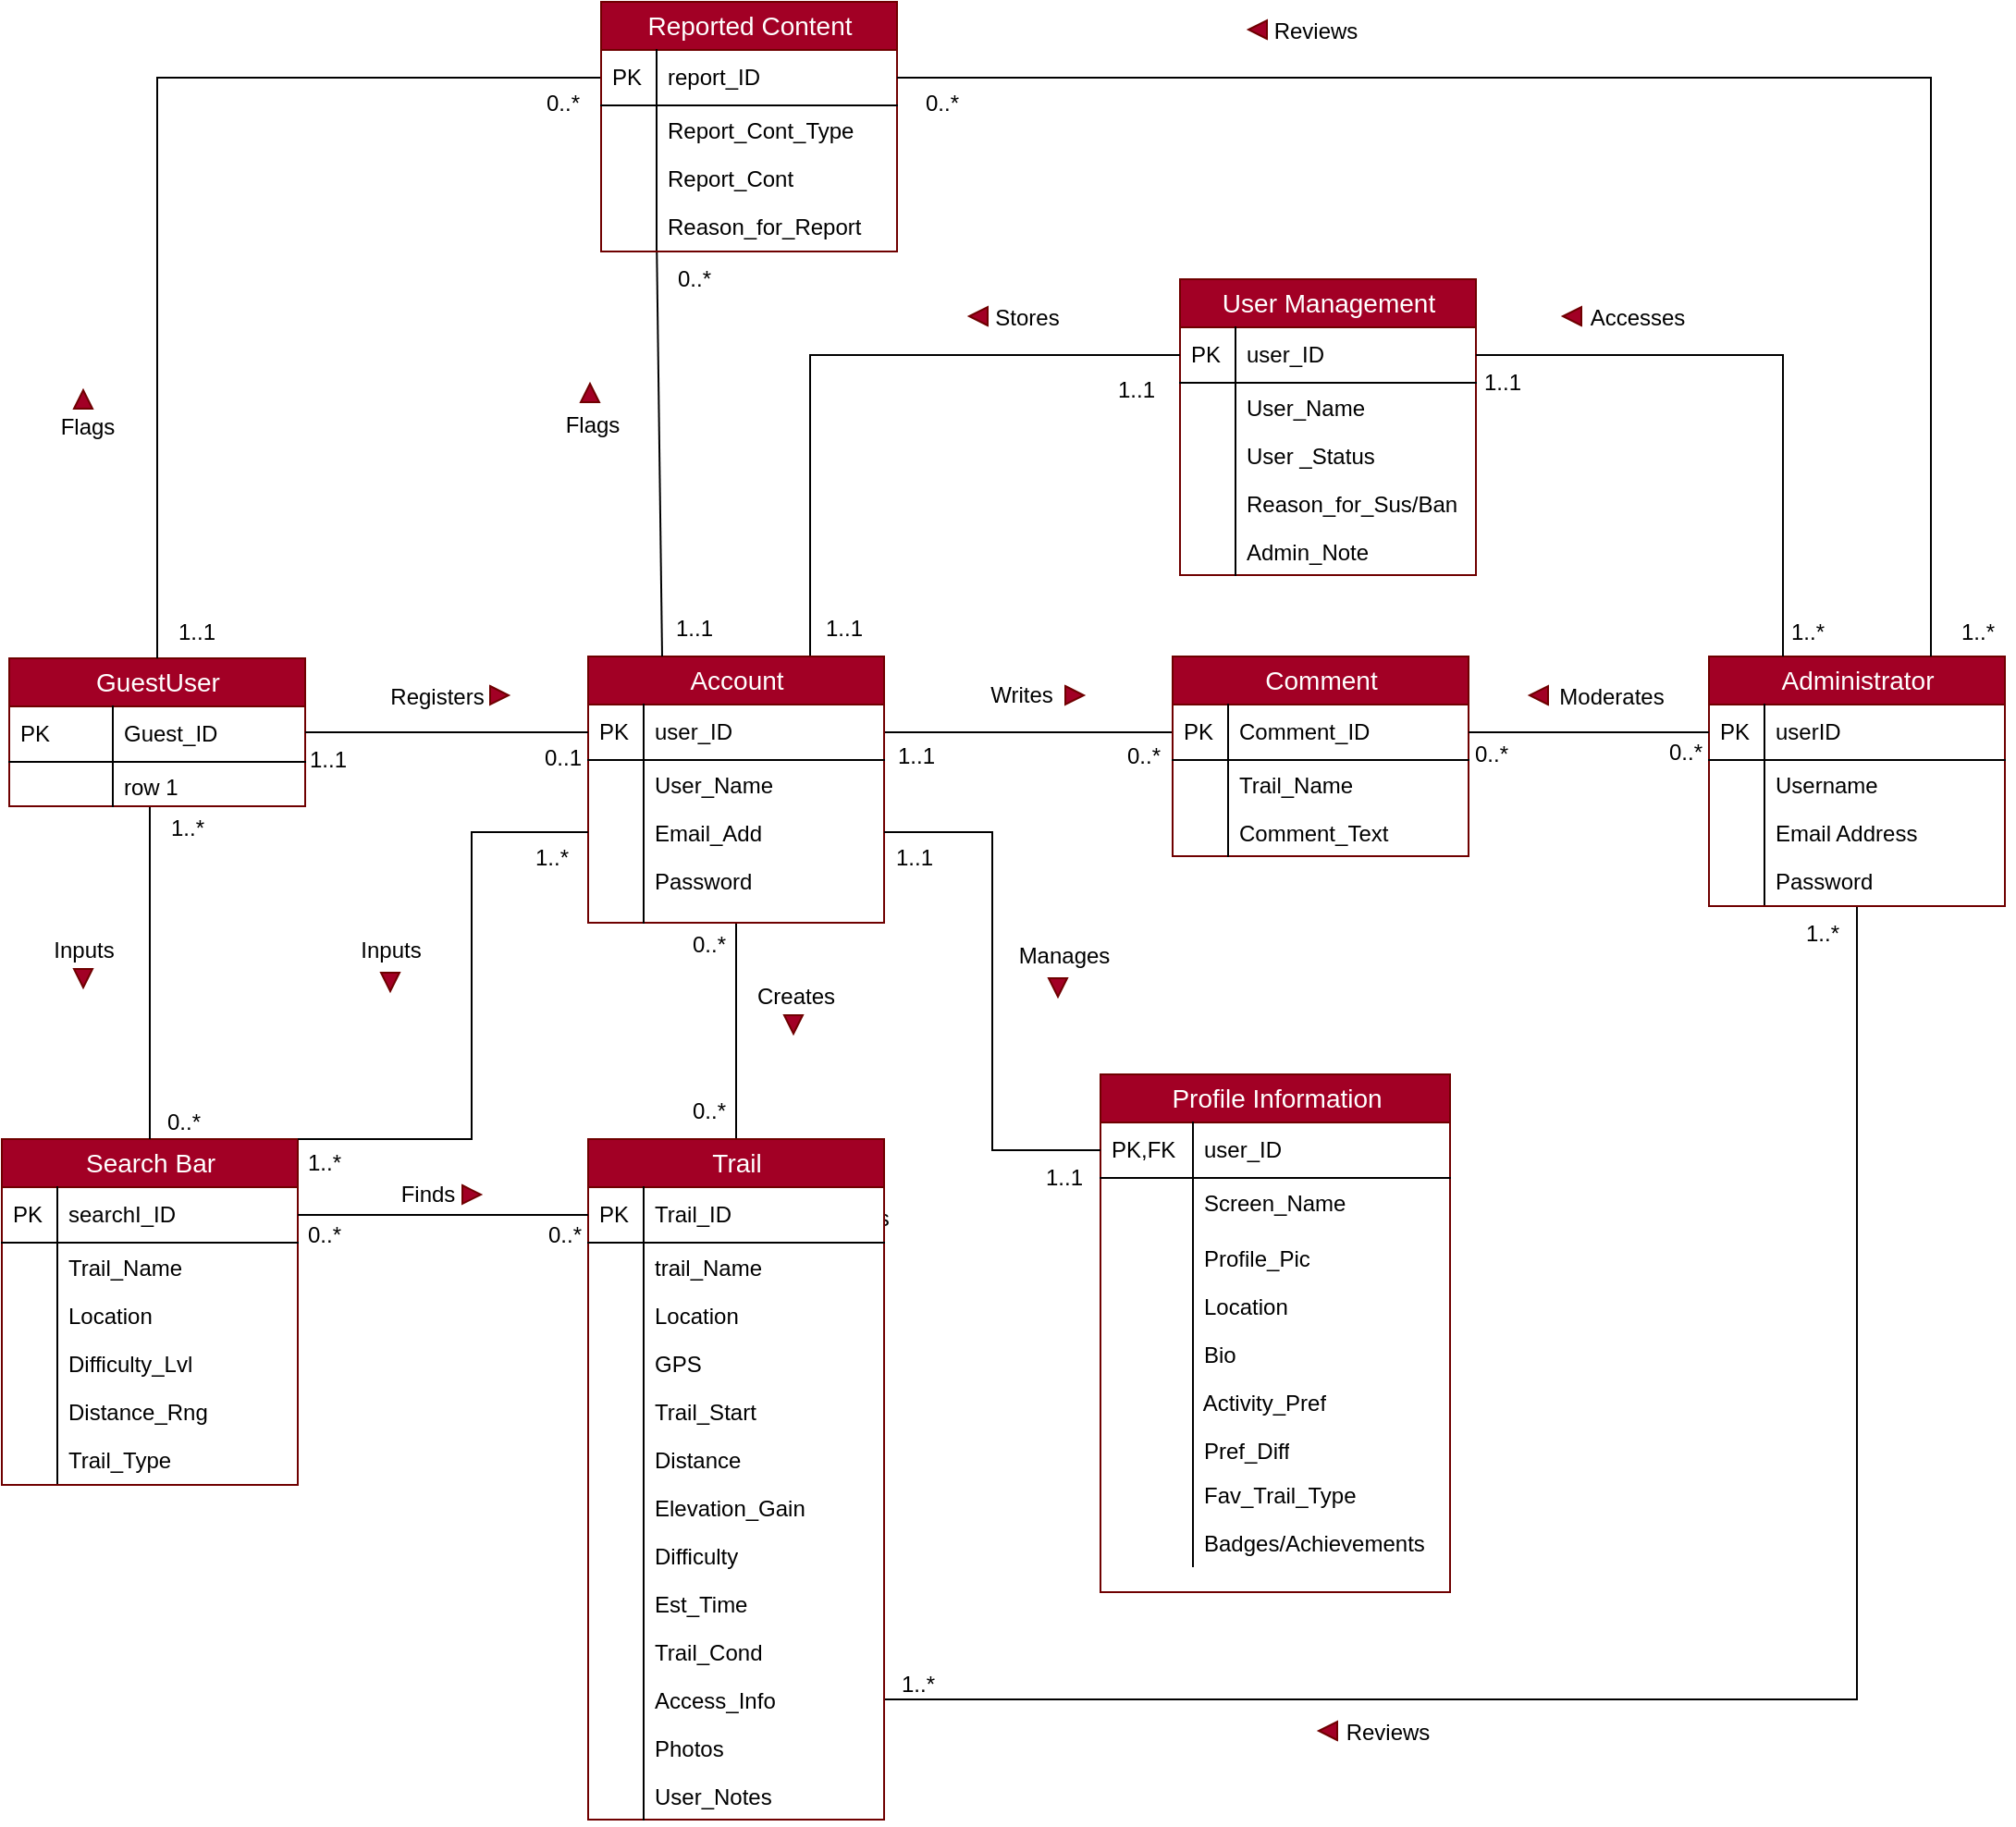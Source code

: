 <mxfile version="26.1.3">
  <diagram name="Page-1" id="e56a1550-8fbb-45ad-956c-1786394a9013">
    <mxGraphModel dx="2603" dy="1571" grid="1" gridSize="10" guides="1" tooltips="1" connect="1" arrows="1" fold="1" page="1" pageScale="0.5" pageWidth="1169" pageHeight="827" background="none" math="0" shadow="0">
      <root>
        <mxCell id="0" />
        <mxCell id="1" parent="0" />
        <mxCell id="2e49270ec7c68f3f-8" value="User Management" style="swimlane;html=1;fontStyle=0;childLayout=stackLayout;horizontal=1;startSize=26;fillColor=#a20025;horizontalStack=0;resizeParent=1;resizeLast=0;collapsible=1;marginBottom=0;swimlaneFillColor=#ffffff;align=center;rounded=0;shadow=0;comic=0;labelBackgroundColor=none;strokeWidth=1;fontFamily=Arial;fontSize=14;swimlaneLine=1;fontColor=#ffffff;strokeColor=#6F0000;" parent="1" vertex="1">
          <mxGeometry x="-67" y="-470" width="160" height="160" as="geometry" />
        </mxCell>
        <mxCell id="2e49270ec7c68f3f-9" value="user_ID" style="shape=partialRectangle;top=0;left=0;right=0;bottom=1;html=1;align=left;verticalAlign=middle;fillColor=none;spacingLeft=34;spacingRight=4;whiteSpace=wrap;overflow=hidden;rotatable=0;points=[[0,0.5],[1,0.5]];portConstraint=eastwest;dropTarget=0;fontFamily=Arial;" parent="2e49270ec7c68f3f-8" vertex="1">
          <mxGeometry y="26" width="160" height="30" as="geometry" />
        </mxCell>
        <mxCell id="2e49270ec7c68f3f-10" value="PK" style="shape=partialRectangle;top=0;left=0;bottom=0;html=1;fillColor=none;align=left;verticalAlign=middle;spacingLeft=4;spacingRight=4;whiteSpace=wrap;overflow=hidden;rotatable=0;points=[];portConstraint=eastwest;part=1;fontFamily=Arial;" parent="2e49270ec7c68f3f-9" vertex="1" connectable="0">
          <mxGeometry width="30" height="30" as="geometry" />
        </mxCell>
        <mxCell id="2e49270ec7c68f3f-11" value="User_Name" style="shape=partialRectangle;top=0;left=0;right=0;bottom=0;html=1;align=left;verticalAlign=top;fillColor=none;spacingLeft=34;spacingRight=4;whiteSpace=wrap;overflow=hidden;rotatable=0;points=[[0,0.5],[1,0.5]];portConstraint=eastwest;dropTarget=0;fontFamily=Arial;" parent="2e49270ec7c68f3f-8" vertex="1">
          <mxGeometry y="56" width="160" height="26" as="geometry" />
        </mxCell>
        <mxCell id="2e49270ec7c68f3f-12" value="" style="shape=partialRectangle;top=0;left=0;bottom=0;html=1;fillColor=none;align=left;verticalAlign=top;spacingLeft=4;spacingRight=4;whiteSpace=wrap;overflow=hidden;rotatable=0;points=[];portConstraint=eastwest;part=1;fontFamily=Arial;" parent="2e49270ec7c68f3f-11" vertex="1" connectable="0">
          <mxGeometry width="30" height="26" as="geometry" />
        </mxCell>
        <mxCell id="2e49270ec7c68f3f-13" value="User _Status" style="shape=partialRectangle;top=0;left=0;right=0;bottom=0;html=1;align=left;verticalAlign=top;fillColor=none;spacingLeft=34;spacingRight=4;whiteSpace=wrap;overflow=hidden;rotatable=0;points=[[0,0.5],[1,0.5]];portConstraint=eastwest;dropTarget=0;fontFamily=Arial;" parent="2e49270ec7c68f3f-8" vertex="1">
          <mxGeometry y="82" width="160" height="26" as="geometry" />
        </mxCell>
        <mxCell id="2e49270ec7c68f3f-14" value="" style="shape=partialRectangle;top=0;left=0;bottom=0;html=1;fillColor=none;align=left;verticalAlign=top;spacingLeft=4;spacingRight=4;whiteSpace=wrap;overflow=hidden;rotatable=0;points=[];portConstraint=eastwest;part=1;fontFamily=Arial;" parent="2e49270ec7c68f3f-13" vertex="1" connectable="0">
          <mxGeometry width="30" height="26" as="geometry" />
        </mxCell>
        <mxCell id="2e49270ec7c68f3f-15" value="Reason_for_Sus/Ban" style="shape=partialRectangle;top=0;left=0;right=0;bottom=0;html=1;align=left;verticalAlign=top;fillColor=none;spacingLeft=34;spacingRight=4;whiteSpace=wrap;overflow=hidden;rotatable=0;points=[[0,0.5],[1,0.5]];portConstraint=eastwest;dropTarget=0;fontFamily=Arial;" parent="2e49270ec7c68f3f-8" vertex="1">
          <mxGeometry y="108" width="160" height="26" as="geometry" />
        </mxCell>
        <mxCell id="2e49270ec7c68f3f-16" value="" style="shape=partialRectangle;top=0;left=0;bottom=0;html=1;fillColor=none;align=left;verticalAlign=top;spacingLeft=4;spacingRight=4;whiteSpace=wrap;overflow=hidden;rotatable=0;points=[];portConstraint=eastwest;part=1;fontFamily=Arial;" parent="2e49270ec7c68f3f-15" vertex="1" connectable="0">
          <mxGeometry width="30" height="26" as="geometry" />
        </mxCell>
        <mxCell id="PaOok8VBSKYj_wz6KmjJ-115" value="Admin_Note" style="shape=partialRectangle;top=0;left=0;right=0;bottom=0;html=1;align=left;verticalAlign=top;fillColor=none;spacingLeft=34;spacingRight=4;whiteSpace=wrap;overflow=hidden;rotatable=0;points=[[0,0.5],[1,0.5]];portConstraint=eastwest;dropTarget=0;fontFamily=Arial;" parent="2e49270ec7c68f3f-8" vertex="1">
          <mxGeometry y="134" width="160" height="26" as="geometry" />
        </mxCell>
        <mxCell id="PaOok8VBSKYj_wz6KmjJ-116" value="" style="shape=partialRectangle;top=0;left=0;bottom=0;html=1;fillColor=none;align=left;verticalAlign=top;spacingLeft=4;spacingRight=4;whiteSpace=wrap;overflow=hidden;rotatable=0;points=[];portConstraint=eastwest;part=1;fontFamily=Arial;" parent="PaOok8VBSKYj_wz6KmjJ-115" vertex="1" connectable="0">
          <mxGeometry width="30" height="26" as="geometry" />
        </mxCell>
        <mxCell id="2e49270ec7c68f3f-19" value="Profile Information" style="swimlane;html=1;fontStyle=0;childLayout=stackLayout;horizontal=1;startSize=26;fillColor=#a20025;horizontalStack=0;resizeParent=1;resizeLast=0;collapsible=1;marginBottom=0;swimlaneFillColor=#ffffff;align=center;rounded=0;shadow=0;comic=0;labelBackgroundColor=none;strokeWidth=1;fontFamily=Arial;fontSize=14;fontColor=#ffffff;strokeColor=#6F0000;" parent="1" vertex="1">
          <mxGeometry x="-110" y="-40" width="189" height="280" as="geometry" />
        </mxCell>
        <mxCell id="2e49270ec7c68f3f-20" value="&amp;nbsp; &amp;nbsp; &amp;nbsp; user_ID" style="shape=partialRectangle;top=0;left=0;right=0;bottom=1;html=1;align=left;verticalAlign=middle;fillColor=none;spacingLeft=34;spacingRight=4;whiteSpace=wrap;overflow=hidden;rotatable=0;points=[[0,0.5],[1,0.5]];portConstraint=eastwest;dropTarget=0;fontFamily=Arial;" parent="2e49270ec7c68f3f-19" vertex="1">
          <mxGeometry y="26" width="189" height="30" as="geometry" />
        </mxCell>
        <mxCell id="2e49270ec7c68f3f-21" value="PK,FK" style="shape=partialRectangle;top=0;left=0;bottom=0;html=1;fillColor=none;align=left;verticalAlign=middle;spacingLeft=4;spacingRight=4;whiteSpace=wrap;overflow=hidden;rotatable=0;points=[];portConstraint=eastwest;part=1;fontFamily=Arial;" parent="2e49270ec7c68f3f-20" vertex="1" connectable="0">
          <mxGeometry width="50" height="30" as="geometry" />
        </mxCell>
        <mxCell id="2e49270ec7c68f3f-22" value="&amp;nbsp; &amp;nbsp; &amp;nbsp; Screen_Name" style="shape=partialRectangle;top=0;left=0;right=0;bottom=0;html=1;align=left;verticalAlign=top;fillColor=none;spacingLeft=34;spacingRight=4;whiteSpace=wrap;overflow=hidden;rotatable=0;points=[[0,0.5],[1,0.5]];portConstraint=eastwest;dropTarget=0;fontFamily=Arial;" parent="2e49270ec7c68f3f-19" vertex="1">
          <mxGeometry y="56" width="189" height="30" as="geometry" />
        </mxCell>
        <mxCell id="2e49270ec7c68f3f-23" value="&amp;nbsp; &amp;nbsp; &amp;nbsp; &amp;nbsp; &amp;nbsp; &amp;nbsp;" style="shape=partialRectangle;top=0;left=0;bottom=0;html=1;fillColor=none;align=left;verticalAlign=top;spacingLeft=4;spacingRight=4;whiteSpace=wrap;overflow=hidden;rotatable=0;points=[];portConstraint=eastwest;part=1;fontFamily=Arial;" parent="2e49270ec7c68f3f-22" vertex="1" connectable="0">
          <mxGeometry width="50" height="30" as="geometry" />
        </mxCell>
        <mxCell id="2e49270ec7c68f3f-24" value="&amp;nbsp; &amp;nbsp; &amp;nbsp; Profile_Pic" style="shape=partialRectangle;top=0;left=0;right=0;bottom=0;html=1;align=left;verticalAlign=top;fillColor=none;spacingLeft=34;spacingRight=4;whiteSpace=wrap;overflow=hidden;rotatable=0;points=[[0,0.5],[1,0.5]];portConstraint=eastwest;dropTarget=0;fontFamily=Arial;" parent="2e49270ec7c68f3f-19" vertex="1">
          <mxGeometry y="86" width="189" height="26" as="geometry" />
        </mxCell>
        <mxCell id="2e49270ec7c68f3f-25" value="" style="shape=partialRectangle;top=0;left=0;bottom=0;html=1;fillColor=none;align=left;verticalAlign=top;spacingLeft=4;spacingRight=4;whiteSpace=wrap;overflow=hidden;rotatable=0;points=[];portConstraint=eastwest;part=1;fontFamily=Arial;" parent="2e49270ec7c68f3f-24" vertex="1" connectable="0">
          <mxGeometry width="50" height="26" as="geometry" />
        </mxCell>
        <mxCell id="2e49270ec7c68f3f-26" value="&amp;nbsp; &amp;nbsp; &amp;nbsp; Location&lt;br&gt;&lt;br&gt;Bio&lt;div&gt;&lt;br&gt;&lt;/div&gt;" style="shape=partialRectangle;top=0;left=0;right=0;bottom=0;html=1;align=left;verticalAlign=top;fillColor=none;spacingLeft=34;spacingRight=4;whiteSpace=wrap;overflow=hidden;rotatable=0;points=[[0,0.5],[1,0.5]];portConstraint=eastwest;dropTarget=0;fontFamily=Arial;" parent="2e49270ec7c68f3f-19" vertex="1">
          <mxGeometry y="112" width="189" height="26" as="geometry" />
        </mxCell>
        <mxCell id="2e49270ec7c68f3f-27" value="" style="shape=partialRectangle;top=0;left=0;bottom=0;html=1;fillColor=none;align=left;verticalAlign=top;spacingLeft=4;spacingRight=4;whiteSpace=wrap;overflow=hidden;rotatable=0;points=[];portConstraint=eastwest;part=1;fontFamily=Arial;" parent="2e49270ec7c68f3f-26" vertex="1" connectable="0">
          <mxGeometry width="50" height="26" as="geometry" />
        </mxCell>
        <mxCell id="PaOok8VBSKYj_wz6KmjJ-15" value="&amp;nbsp; &amp;nbsp; &amp;nbsp; Bio" style="shape=partialRectangle;top=0;left=0;right=0;bottom=0;html=1;align=left;verticalAlign=top;fillColor=none;spacingLeft=34;spacingRight=4;whiteSpace=wrap;overflow=hidden;rotatable=0;points=[[0,0.5],[1,0.5]];portConstraint=eastwest;dropTarget=0;fontFamily=Arial;" parent="2e49270ec7c68f3f-19" vertex="1">
          <mxGeometry y="138" width="189" height="26" as="geometry" />
        </mxCell>
        <mxCell id="PaOok8VBSKYj_wz6KmjJ-16" value="" style="shape=partialRectangle;top=0;left=0;bottom=0;html=1;fillColor=none;align=left;verticalAlign=top;spacingLeft=4;spacingRight=4;whiteSpace=wrap;overflow=hidden;rotatable=0;points=[];portConstraint=eastwest;part=1;fontFamily=Arial;" parent="PaOok8VBSKYj_wz6KmjJ-15" vertex="1" connectable="0">
          <mxGeometry width="50" height="26" as="geometry" />
        </mxCell>
        <mxCell id="PaOok8VBSKYj_wz6KmjJ-13" value="&amp;nbsp; &amp;nbsp; &amp;nbsp; Activity_Pref" style="shape=partialRectangle;top=0;left=0;right=0;bottom=0;html=1;align=left;verticalAlign=top;fillColor=none;spacingLeft=34;spacingRight=4;whiteSpace=wrap;overflow=hidden;rotatable=0;points=[[0,0.5],[1,0.5]];portConstraint=eastwest;dropTarget=0;fontFamily=Arial;" parent="2e49270ec7c68f3f-19" vertex="1">
          <mxGeometry y="164" width="189" height="26" as="geometry" />
        </mxCell>
        <mxCell id="PaOok8VBSKYj_wz6KmjJ-14" value="" style="shape=partialRectangle;top=0;left=0;bottom=0;html=1;fillColor=none;align=left;verticalAlign=top;spacingLeft=4;spacingRight=4;whiteSpace=wrap;overflow=hidden;rotatable=0;points=[];portConstraint=eastwest;part=1;fontFamily=Arial;" parent="PaOok8VBSKYj_wz6KmjJ-13" vertex="1" connectable="0">
          <mxGeometry width="50" height="26" as="geometry" />
        </mxCell>
        <mxCell id="PaOok8VBSKYj_wz6KmjJ-11" value="&amp;nbsp; &amp;nbsp; &amp;nbsp; Pref_Diff" style="shape=partialRectangle;top=0;left=0;right=0;bottom=0;html=1;align=left;verticalAlign=top;fillColor=none;spacingLeft=34;spacingRight=4;whiteSpace=wrap;overflow=hidden;rotatable=0;points=[[0,0.5],[1,0.5]];portConstraint=eastwest;dropTarget=0;fontFamily=Arial;" parent="2e49270ec7c68f3f-19" vertex="1">
          <mxGeometry y="190" width="189" height="24" as="geometry" />
        </mxCell>
        <mxCell id="PaOok8VBSKYj_wz6KmjJ-12" value="" style="shape=partialRectangle;top=0;left=0;bottom=0;html=1;fillColor=none;align=left;verticalAlign=top;spacingLeft=4;spacingRight=4;whiteSpace=wrap;overflow=hidden;rotatable=0;points=[];portConstraint=eastwest;part=1;fontFamily=Arial;" parent="PaOok8VBSKYj_wz6KmjJ-11" vertex="1" connectable="0">
          <mxGeometry width="50" height="24" as="geometry" />
        </mxCell>
        <mxCell id="PaOok8VBSKYj_wz6KmjJ-160" value="&amp;nbsp; &amp;nbsp; &amp;nbsp; Fav_Trail_Type" style="shape=partialRectangle;top=0;left=0;right=0;bottom=0;html=1;align=left;verticalAlign=top;fillColor=none;spacingLeft=34;spacingRight=4;whiteSpace=wrap;overflow=hidden;rotatable=0;points=[[0,0.5],[1,0.5]];portConstraint=eastwest;dropTarget=0;fontFamily=Arial;" parent="2e49270ec7c68f3f-19" vertex="1">
          <mxGeometry y="214" width="189" height="26" as="geometry" />
        </mxCell>
        <mxCell id="PaOok8VBSKYj_wz6KmjJ-161" value="" style="shape=partialRectangle;top=0;left=0;bottom=0;html=1;fillColor=none;align=left;verticalAlign=top;spacingLeft=4;spacingRight=4;whiteSpace=wrap;overflow=hidden;rotatable=0;points=[];portConstraint=eastwest;part=1;fontFamily=Arial;" parent="PaOok8VBSKYj_wz6KmjJ-160" vertex="1" connectable="0">
          <mxGeometry width="50" height="26" as="geometry" />
        </mxCell>
        <mxCell id="Us2M2ySIcbiunoSymoKX-38" value="&amp;nbsp; &amp;nbsp; &amp;nbsp; Badges/Achievements" style="shape=partialRectangle;top=0;left=0;right=0;bottom=0;html=1;align=left;verticalAlign=top;fillColor=none;spacingLeft=34;spacingRight=4;whiteSpace=wrap;overflow=hidden;rotatable=0;points=[[0,0.5],[1,0.5]];portConstraint=eastwest;dropTarget=0;fontFamily=Arial;" parent="2e49270ec7c68f3f-19" vertex="1">
          <mxGeometry y="240" width="189" height="26" as="geometry" />
        </mxCell>
        <mxCell id="Us2M2ySIcbiunoSymoKX-39" value="" style="shape=partialRectangle;top=0;left=0;bottom=0;html=1;fillColor=none;align=left;verticalAlign=top;spacingLeft=4;spacingRight=4;whiteSpace=wrap;overflow=hidden;rotatable=0;points=[];portConstraint=eastwest;part=1;fontFamily=Arial;" parent="Us2M2ySIcbiunoSymoKX-38" vertex="1" connectable="0">
          <mxGeometry width="50" height="26" as="geometry" />
        </mxCell>
        <mxCell id="nPima0N-fNhRsabJ-1Vt-17" style="edgeStyle=orthogonalEdgeStyle;rounded=0;orthogonalLoop=1;jettySize=auto;html=1;entryX=1;entryY=0.5;entryDx=0;entryDy=0;endArrow=none;startFill=0;" edge="1" parent="1" source="2e49270ec7c68f3f-30" target="QsSSWg2rZggAITRj21a8-39">
          <mxGeometry relative="1" as="geometry" />
        </mxCell>
        <mxCell id="2e49270ec7c68f3f-30" value="Administrator" style="swimlane;html=1;fontStyle=0;childLayout=stackLayout;horizontal=1;startSize=26;fillColor=#a20025;horizontalStack=0;resizeParent=1;resizeLast=0;collapsible=1;marginBottom=0;swimlaneFillColor=#ffffff;align=center;rounded=0;shadow=0;comic=0;labelBackgroundColor=none;strokeWidth=1;fontFamily=Arial;fontSize=14;fontColor=#ffffff;strokeColor=#6F0000;" parent="1" vertex="1">
          <mxGeometry x="219" y="-266" width="160" height="135" as="geometry" />
        </mxCell>
        <mxCell id="2e49270ec7c68f3f-31" value="userID" style="shape=partialRectangle;top=0;left=0;right=0;bottom=1;html=1;align=left;verticalAlign=middle;fillColor=none;spacingLeft=34;spacingRight=4;whiteSpace=wrap;overflow=hidden;rotatable=0;points=[[0,0.5],[1,0.5]];portConstraint=eastwest;dropTarget=0;fontFamily=Arial;" parent="2e49270ec7c68f3f-30" vertex="1">
          <mxGeometry y="26" width="160" height="30" as="geometry" />
        </mxCell>
        <mxCell id="2e49270ec7c68f3f-32" value="PK" style="shape=partialRectangle;top=0;left=0;bottom=0;html=1;fillColor=none;align=left;verticalAlign=middle;spacingLeft=4;spacingRight=4;whiteSpace=wrap;overflow=hidden;rotatable=0;points=[];portConstraint=eastwest;part=1;fontFamily=Arial;" parent="2e49270ec7c68f3f-31" vertex="1" connectable="0">
          <mxGeometry width="30" height="30" as="geometry" />
        </mxCell>
        <mxCell id="2e49270ec7c68f3f-33" value="Username" style="shape=partialRectangle;top=0;left=0;right=0;bottom=0;html=1;align=left;verticalAlign=top;fillColor=none;spacingLeft=34;spacingRight=4;whiteSpace=wrap;overflow=hidden;rotatable=0;points=[[0,0.5],[1,0.5]];portConstraint=eastwest;dropTarget=0;fontFamily=Arial;" parent="2e49270ec7c68f3f-30" vertex="1">
          <mxGeometry y="56" width="160" height="26" as="geometry" />
        </mxCell>
        <mxCell id="2e49270ec7c68f3f-34" value="" style="shape=partialRectangle;top=0;left=0;bottom=0;html=1;fillColor=none;align=left;verticalAlign=top;spacingLeft=4;spacingRight=4;whiteSpace=wrap;overflow=hidden;rotatable=0;points=[];portConstraint=eastwest;part=1;fontFamily=Arial;" parent="2e49270ec7c68f3f-33" vertex="1" connectable="0">
          <mxGeometry width="30" height="26" as="geometry" />
        </mxCell>
        <mxCell id="2e49270ec7c68f3f-35" value="Email Address" style="shape=partialRectangle;top=0;left=0;right=0;bottom=0;html=1;align=left;verticalAlign=top;fillColor=none;spacingLeft=34;spacingRight=4;whiteSpace=wrap;overflow=hidden;rotatable=0;points=[[0,0.5],[1,0.5]];portConstraint=eastwest;dropTarget=0;fontFamily=Arial;" parent="2e49270ec7c68f3f-30" vertex="1">
          <mxGeometry y="82" width="160" height="26" as="geometry" />
        </mxCell>
        <mxCell id="2e49270ec7c68f3f-36" value="" style="shape=partialRectangle;top=0;left=0;bottom=0;html=1;fillColor=none;align=left;verticalAlign=top;spacingLeft=4;spacingRight=4;whiteSpace=wrap;overflow=hidden;rotatable=0;points=[];portConstraint=eastwest;part=1;fontFamily=Arial;" parent="2e49270ec7c68f3f-35" vertex="1" connectable="0">
          <mxGeometry width="30" height="26" as="geometry" />
        </mxCell>
        <mxCell id="2e49270ec7c68f3f-37" value="Password" style="shape=partialRectangle;top=0;left=0;right=0;bottom=0;html=1;align=left;verticalAlign=top;fillColor=none;spacingLeft=34;spacingRight=4;whiteSpace=wrap;overflow=hidden;rotatable=0;points=[[0,0.5],[1,0.5]];portConstraint=eastwest;dropTarget=0;fontFamily=Arial;" parent="2e49270ec7c68f3f-30" vertex="1">
          <mxGeometry y="108" width="160" height="26" as="geometry" />
        </mxCell>
        <mxCell id="2e49270ec7c68f3f-38" value="" style="shape=partialRectangle;top=0;left=0;bottom=0;html=1;fillColor=none;align=left;verticalAlign=top;spacingLeft=4;spacingRight=4;whiteSpace=wrap;overflow=hidden;rotatable=0;points=[];portConstraint=eastwest;part=1;fontFamily=Arial;" parent="2e49270ec7c68f3f-37" vertex="1" connectable="0">
          <mxGeometry width="30" height="26" as="geometry" />
        </mxCell>
        <mxCell id="Us2M2ySIcbiunoSymoKX-6" style="edgeStyle=none;rounded=0;orthogonalLoop=1;jettySize=auto;html=1;entryX=0.5;entryY=0;entryDx=0;entryDy=0;endArrow=none;startFill=0;" parent="1" source="2e49270ec7c68f3f-80" target="QsSSWg2rZggAITRj21a8-18" edge="1">
          <mxGeometry relative="1" as="geometry" />
        </mxCell>
        <mxCell id="Us2M2ySIcbiunoSymoKX-18" style="rounded=0;orthogonalLoop=1;jettySize=auto;html=1;entryX=0;entryY=0.5;entryDx=0;entryDy=0;endArrow=none;startFill=0;exitX=1;exitY=0.5;exitDx=0;exitDy=0;" parent="1" source="2e49270ec7c68f3f-81" target="QsSSWg2rZggAITRj21a8-8" edge="1">
          <mxGeometry relative="1" as="geometry" />
        </mxCell>
        <mxCell id="Us2M2ySIcbiunoSymoKX-32" style="edgeStyle=orthogonalEdgeStyle;rounded=0;orthogonalLoop=1;jettySize=auto;html=1;entryX=0;entryY=0.5;entryDx=0;entryDy=0;exitX=0.75;exitY=0;exitDx=0;exitDy=0;endArrow=none;endFill=1;startFill=0;" parent="1" source="2e49270ec7c68f3f-80" target="2e49270ec7c68f3f-9" edge="1">
          <mxGeometry relative="1" as="geometry" />
        </mxCell>
        <mxCell id="2e49270ec7c68f3f-80" value="Account" style="swimlane;html=1;fontStyle=0;childLayout=stackLayout;horizontal=1;startSize=26;fillColor=#a20025;horizontalStack=0;resizeParent=1;resizeLast=0;collapsible=1;marginBottom=0;swimlaneFillColor=#ffffff;align=center;rounded=0;shadow=0;comic=0;labelBackgroundColor=none;strokeWidth=1;fontFamily=Arial;fontSize=14;fontColor=#ffffff;strokeColor=#6F0000;" parent="1" vertex="1">
          <mxGeometry x="-387" y="-266" width="160" height="144" as="geometry" />
        </mxCell>
        <mxCell id="2e49270ec7c68f3f-81" value="user_ID" style="shape=partialRectangle;top=0;left=0;right=0;bottom=1;html=1;align=left;verticalAlign=middle;fillColor=none;spacingLeft=34;spacingRight=4;whiteSpace=wrap;overflow=hidden;rotatable=0;points=[[0,0.5],[1,0.5]];portConstraint=eastwest;dropTarget=0;fontFamily=Arial;" parent="2e49270ec7c68f3f-80" vertex="1">
          <mxGeometry y="26" width="160" height="30" as="geometry" />
        </mxCell>
        <mxCell id="2e49270ec7c68f3f-82" value="PK" style="shape=partialRectangle;top=0;left=0;bottom=0;html=1;fillColor=none;align=left;verticalAlign=middle;spacingLeft=4;spacingRight=4;whiteSpace=wrap;overflow=hidden;rotatable=0;points=[];portConstraint=eastwest;part=1;fontFamily=Arial;" parent="2e49270ec7c68f3f-81" vertex="1" connectable="0">
          <mxGeometry width="30" height="30" as="geometry" />
        </mxCell>
        <mxCell id="2e49270ec7c68f3f-83" value="User_Name" style="shape=partialRectangle;top=0;left=0;right=0;bottom=0;html=1;align=left;verticalAlign=top;fillColor=none;spacingLeft=34;spacingRight=4;whiteSpace=wrap;overflow=hidden;rotatable=0;points=[[0,0.5],[1,0.5]];portConstraint=eastwest;dropTarget=0;fontFamily=Arial;" parent="2e49270ec7c68f3f-80" vertex="1">
          <mxGeometry y="56" width="160" height="26" as="geometry" />
        </mxCell>
        <mxCell id="2e49270ec7c68f3f-84" value="" style="shape=partialRectangle;top=0;left=0;bottom=0;html=1;fillColor=none;align=left;verticalAlign=top;spacingLeft=4;spacingRight=4;whiteSpace=wrap;overflow=hidden;rotatable=0;points=[];portConstraint=eastwest;part=1;fontFamily=Arial;" parent="2e49270ec7c68f3f-83" vertex="1" connectable="0">
          <mxGeometry width="30" height="26" as="geometry" />
        </mxCell>
        <mxCell id="2e49270ec7c68f3f-85" value="Email_Add" style="shape=partialRectangle;top=0;left=0;right=0;bottom=0;html=1;align=left;verticalAlign=top;fillColor=none;spacingLeft=34;spacingRight=4;whiteSpace=wrap;overflow=hidden;rotatable=0;points=[[0,0.5],[1,0.5]];portConstraint=eastwest;dropTarget=0;fontFamily=Arial;" parent="2e49270ec7c68f3f-80" vertex="1">
          <mxGeometry y="82" width="160" height="26" as="geometry" />
        </mxCell>
        <mxCell id="2e49270ec7c68f3f-86" value="" style="shape=partialRectangle;top=0;left=0;bottom=0;html=1;fillColor=none;align=left;verticalAlign=top;spacingLeft=4;spacingRight=4;whiteSpace=wrap;overflow=hidden;rotatable=0;points=[];portConstraint=eastwest;part=1;fontFamily=Arial;" parent="2e49270ec7c68f3f-85" vertex="1" connectable="0">
          <mxGeometry width="30" height="26" as="geometry" />
        </mxCell>
        <mxCell id="2e49270ec7c68f3f-87" value="Password" style="shape=partialRectangle;top=0;left=0;right=0;bottom=0;html=1;align=left;verticalAlign=top;fillColor=none;spacingLeft=34;spacingRight=4;whiteSpace=wrap;overflow=hidden;rotatable=0;points=[[0,0.5],[1,0.5]];portConstraint=eastwest;dropTarget=0;fontFamily=Arial;" parent="2e49270ec7c68f3f-80" vertex="1">
          <mxGeometry y="108" width="160" height="26" as="geometry" />
        </mxCell>
        <mxCell id="2e49270ec7c68f3f-88" value="" style="shape=partialRectangle;top=0;left=0;bottom=0;html=1;fillColor=none;align=left;verticalAlign=top;spacingLeft=4;spacingRight=4;whiteSpace=wrap;overflow=hidden;rotatable=0;points=[];portConstraint=eastwest;part=1;fontFamily=Arial;" parent="2e49270ec7c68f3f-87" vertex="1" connectable="0">
          <mxGeometry width="30" height="26" as="geometry" />
        </mxCell>
        <mxCell id="2e49270ec7c68f3f-89" value="" style="shape=partialRectangle;top=0;left=0;right=0;bottom=0;html=1;align=left;verticalAlign=top;fillColor=none;spacingLeft=34;spacingRight=4;whiteSpace=wrap;overflow=hidden;rotatable=0;points=[[0,0.5],[1,0.5]];portConstraint=eastwest;dropTarget=0;fontFamily=Arial;" parent="2e49270ec7c68f3f-80" vertex="1">
          <mxGeometry y="134" width="160" height="10" as="geometry" />
        </mxCell>
        <mxCell id="2e49270ec7c68f3f-90" value="" style="shape=partialRectangle;top=0;left=0;bottom=0;html=1;fillColor=none;align=left;verticalAlign=top;spacingLeft=4;spacingRight=4;whiteSpace=wrap;overflow=hidden;rotatable=0;points=[];portConstraint=eastwest;part=1;fontFamily=Arial;" parent="2e49270ec7c68f3f-89" vertex="1" connectable="0">
          <mxGeometry width="30" height="10" as="geometry" />
        </mxCell>
        <mxCell id="PaOok8VBSKYj_wz6KmjJ-1" value="GuestUser" style="swimlane;html=1;fontStyle=0;childLayout=stackLayout;horizontal=1;startSize=26;fillColor=#a20025;horizontalStack=0;resizeParent=1;resizeLast=0;collapsible=1;marginBottom=0;swimlaneFillColor=#ffffff;align=center;rounded=0;shadow=0;comic=0;labelBackgroundColor=none;strokeWidth=1;fontFamily=Arial;fontSize=14;fontColor=#ffffff;strokeColor=#6F0000;" parent="1" vertex="1">
          <mxGeometry x="-700" y="-265" width="160" height="80" as="geometry" />
        </mxCell>
        <mxCell id="PaOok8VBSKYj_wz6KmjJ-4" value="Guest_ID" style="shape=partialRectangle;top=0;left=0;right=0;bottom=1;html=1;align=left;verticalAlign=middle;fillColor=none;spacingLeft=60;spacingRight=4;whiteSpace=wrap;overflow=hidden;rotatable=0;points=[[0,0.5],[1,0.5]];portConstraint=eastwest;dropTarget=0;fontFamily=Arial;" parent="PaOok8VBSKYj_wz6KmjJ-1" vertex="1">
          <mxGeometry y="26" width="160" height="30" as="geometry" />
        </mxCell>
        <mxCell id="PaOok8VBSKYj_wz6KmjJ-5" value="&lt;span style=&quot;font-weight: normal;&quot;&gt;PK&lt;/span&gt;" style="shape=partialRectangle;fontStyle=1;top=0;left=0;bottom=0;html=1;fillColor=none;align=left;verticalAlign=middle;spacingLeft=4;spacingRight=4;whiteSpace=wrap;overflow=hidden;rotatable=0;points=[];portConstraint=eastwest;part=1;fontFamily=Arial;" parent="PaOok8VBSKYj_wz6KmjJ-4" vertex="1" connectable="0">
          <mxGeometry width="56" height="30" as="geometry" />
        </mxCell>
        <mxCell id="PaOok8VBSKYj_wz6KmjJ-6" value="row 1" style="shape=partialRectangle;top=0;left=0;right=0;bottom=0;html=1;align=left;verticalAlign=top;fillColor=none;spacingLeft=60;spacingRight=4;whiteSpace=wrap;overflow=hidden;rotatable=0;points=[[0,0.5],[1,0.5]];portConstraint=eastwest;dropTarget=0;fontFamily=Arial;" parent="PaOok8VBSKYj_wz6KmjJ-1" vertex="1">
          <mxGeometry y="56" width="160" height="24" as="geometry" />
        </mxCell>
        <mxCell id="PaOok8VBSKYj_wz6KmjJ-7" value="" style="shape=partialRectangle;top=0;left=0;bottom=0;html=1;fillColor=none;align=left;verticalAlign=top;spacingLeft=4;spacingRight=4;whiteSpace=wrap;overflow=hidden;rotatable=0;points=[];portConstraint=eastwest;part=1;fontFamily=Arial;" parent="PaOok8VBSKYj_wz6KmjJ-6" vertex="1" connectable="0">
          <mxGeometry width="56" height="24" as="geometry" />
        </mxCell>
        <mxCell id="PaOok8VBSKYj_wz6KmjJ-74" value="Search Bar" style="swimlane;html=1;fontStyle=0;childLayout=stackLayout;horizontal=1;startSize=26;fillColor=#a20025;horizontalStack=0;resizeParent=1;resizeLast=0;collapsible=1;marginBottom=0;swimlaneFillColor=default;align=center;rounded=0;shadow=0;comic=0;labelBackgroundColor=none;strokeWidth=1;fontFamily=Arial;fontSize=14;swimlaneLine=1;fontColor=#ffffff;strokeColor=#6F0000;swimlaneHead=1;swimlaneBody=1;noLabel=0;portConstraintRotation=0;snapToPoint=0;fixDash=0;metaEdit=0;movableLabel=0;glass=0;gradientColor=none;" parent="1" vertex="1">
          <mxGeometry x="-704" y="-5" width="160" height="187" as="geometry" />
        </mxCell>
        <mxCell id="QsSSWg2rZggAITRj21a8-3" value="searchI_ID" style="shape=partialRectangle;top=0;left=0;right=0;bottom=1;html=1;align=left;verticalAlign=middle;fillColor=none;spacingLeft=34;spacingRight=4;whiteSpace=wrap;overflow=hidden;rotatable=0;points=[[0,0.5],[1,0.5]];portConstraint=eastwest;dropTarget=0;fontFamily=Arial;" parent="PaOok8VBSKYj_wz6KmjJ-74" vertex="1">
          <mxGeometry y="26" width="160" height="30" as="geometry" />
        </mxCell>
        <mxCell id="QsSSWg2rZggAITRj21a8-4" value="PK" style="shape=partialRectangle;top=0;left=0;bottom=0;html=1;fillColor=none;align=left;verticalAlign=middle;spacingLeft=4;spacingRight=4;whiteSpace=wrap;overflow=hidden;rotatable=0;points=[];portConstraint=eastwest;part=1;fontFamily=Arial;" parent="QsSSWg2rZggAITRj21a8-3" vertex="1" connectable="0">
          <mxGeometry width="30" height="30" as="geometry" />
        </mxCell>
        <mxCell id="PaOok8VBSKYj_wz6KmjJ-77" value="Trail_Name" style="shape=partialRectangle;top=0;left=0;right=0;bottom=0;html=1;align=left;verticalAlign=top;fillColor=none;spacingLeft=34;spacingRight=4;whiteSpace=wrap;overflow=hidden;rotatable=0;points=[[0,0.5],[1,0.5]];portConstraint=eastwest;dropTarget=0;fontFamily=Arial;" parent="PaOok8VBSKYj_wz6KmjJ-74" vertex="1">
          <mxGeometry y="56" width="160" height="26" as="geometry" />
        </mxCell>
        <mxCell id="PaOok8VBSKYj_wz6KmjJ-78" value="" style="shape=partialRectangle;top=0;left=0;bottom=0;html=1;fillColor=none;align=left;verticalAlign=top;spacingLeft=4;spacingRight=4;whiteSpace=wrap;overflow=hidden;rotatable=0;points=[];portConstraint=eastwest;part=1;fontFamily=Arial;" parent="PaOok8VBSKYj_wz6KmjJ-77" vertex="1" connectable="0">
          <mxGeometry width="30" height="26" as="geometry" />
        </mxCell>
        <mxCell id="PaOok8VBSKYj_wz6KmjJ-79" value="Location" style="shape=partialRectangle;top=0;left=0;right=0;bottom=0;html=1;align=left;verticalAlign=top;fillColor=none;spacingLeft=34;spacingRight=4;whiteSpace=wrap;overflow=hidden;rotatable=0;points=[[0,0.5],[1,0.5]];portConstraint=eastwest;dropTarget=0;fontFamily=Arial;" parent="PaOok8VBSKYj_wz6KmjJ-74" vertex="1">
          <mxGeometry y="82" width="160" height="26" as="geometry" />
        </mxCell>
        <mxCell id="PaOok8VBSKYj_wz6KmjJ-80" value="" style="shape=partialRectangle;top=0;left=0;bottom=0;html=1;fillColor=none;align=left;verticalAlign=top;spacingLeft=4;spacingRight=4;whiteSpace=wrap;overflow=hidden;rotatable=0;points=[];portConstraint=eastwest;part=1;fontFamily=Arial;" parent="PaOok8VBSKYj_wz6KmjJ-79" vertex="1" connectable="0">
          <mxGeometry width="30" height="26" as="geometry" />
        </mxCell>
        <mxCell id="PaOok8VBSKYj_wz6KmjJ-81" value="Difficulty_Lvl" style="shape=partialRectangle;top=0;left=0;right=0;bottom=0;html=1;align=left;verticalAlign=top;fillColor=none;spacingLeft=34;spacingRight=4;whiteSpace=wrap;overflow=hidden;rotatable=0;points=[[0,0.5],[1,0.5]];portConstraint=eastwest;dropTarget=0;fontFamily=Arial;" parent="PaOok8VBSKYj_wz6KmjJ-74" vertex="1">
          <mxGeometry y="108" width="160" height="26" as="geometry" />
        </mxCell>
        <mxCell id="PaOok8VBSKYj_wz6KmjJ-82" value="" style="shape=partialRectangle;top=0;left=0;bottom=0;html=1;fillColor=none;align=left;verticalAlign=top;spacingLeft=4;spacingRight=4;whiteSpace=wrap;overflow=hidden;rotatable=0;points=[];portConstraint=eastwest;part=1;fontFamily=Arial;" parent="PaOok8VBSKYj_wz6KmjJ-81" vertex="1" connectable="0">
          <mxGeometry width="30" height="26" as="geometry" />
        </mxCell>
        <mxCell id="PaOok8VBSKYj_wz6KmjJ-89" value="Distance_Rng" style="shape=partialRectangle;top=0;left=0;right=0;bottom=0;html=1;align=left;verticalAlign=top;fillColor=none;spacingLeft=34;spacingRight=4;whiteSpace=wrap;overflow=hidden;rotatable=0;points=[[0,0.5],[1,0.5]];portConstraint=eastwest;dropTarget=0;fontFamily=Arial;" parent="PaOok8VBSKYj_wz6KmjJ-74" vertex="1">
          <mxGeometry y="134" width="160" height="26" as="geometry" />
        </mxCell>
        <mxCell id="PaOok8VBSKYj_wz6KmjJ-90" value="" style="shape=partialRectangle;top=0;left=0;bottom=0;html=1;fillColor=none;align=left;verticalAlign=top;spacingLeft=4;spacingRight=4;whiteSpace=wrap;overflow=hidden;rotatable=0;points=[];portConstraint=eastwest;part=1;fontFamily=Arial;" parent="PaOok8VBSKYj_wz6KmjJ-89" vertex="1" connectable="0">
          <mxGeometry width="30" height="26" as="geometry" />
        </mxCell>
        <mxCell id="PaOok8VBSKYj_wz6KmjJ-91" value="Trail_Type" style="shape=partialRectangle;top=0;left=0;right=0;bottom=0;html=1;align=left;verticalAlign=top;fillColor=none;spacingLeft=34;spacingRight=4;whiteSpace=wrap;overflow=hidden;rotatable=0;points=[[0,0.5],[1,0.5]];portConstraint=eastwest;dropTarget=0;fontFamily=Arial;" parent="PaOok8VBSKYj_wz6KmjJ-74" vertex="1">
          <mxGeometry y="160" width="160" height="26" as="geometry" />
        </mxCell>
        <mxCell id="PaOok8VBSKYj_wz6KmjJ-92" value="" style="shape=partialRectangle;top=0;left=0;bottom=0;html=1;fillColor=none;align=left;verticalAlign=top;spacingLeft=4;spacingRight=4;whiteSpace=wrap;overflow=hidden;rotatable=0;points=[];portConstraint=eastwest;part=1;fontFamily=Arial;" parent="PaOok8VBSKYj_wz6KmjJ-91" vertex="1" connectable="0">
          <mxGeometry width="30" height="26" as="geometry" />
        </mxCell>
        <mxCell id="PaOok8VBSKYj_wz6KmjJ-122" value="" style="endArrow=none;html=1;rounded=0;fontFamily=Arial;exitX=0;exitY=0.5;exitDx=0;exitDy=0;" parent="1" source="2e49270ec7c68f3f-81" target="PaOok8VBSKYj_wz6KmjJ-1" edge="1">
          <mxGeometry relative="1" as="geometry">
            <mxPoint x="640" y="320" as="sourcePoint" />
            <mxPoint x="800" y="320" as="targetPoint" />
          </mxGeometry>
        </mxCell>
        <mxCell id="PaOok8VBSKYj_wz6KmjJ-124" value="" style="endArrow=none;html=1;rounded=0;entryX=0;entryY=0.5;entryDx=0;entryDy=0;exitX=0.5;exitY=0;exitDx=0;exitDy=0;fontFamily=Arial;edgeStyle=orthogonalEdgeStyle;" parent="1" source="PaOok8VBSKYj_wz6KmjJ-1" target="PaOok8VBSKYj_wz6KmjJ-150" edge="1">
          <mxGeometry relative="1" as="geometry">
            <mxPoint x="260" y="-10" as="sourcePoint" />
            <mxPoint x="440" y="1" as="targetPoint" />
          </mxGeometry>
        </mxCell>
        <mxCell id="PaOok8VBSKYj_wz6KmjJ-128" value="Edits" style="text;html=1;align=center;verticalAlign=middle;resizable=0;points=[];autosize=1;strokeColor=none;fillColor=none;fontFamily=Arial;" parent="1" vertex="1">
          <mxGeometry x="-263" y="23" width="50" height="30" as="geometry" />
        </mxCell>
        <mxCell id="nPima0N-fNhRsabJ-1Vt-9" style="rounded=0;orthogonalLoop=1;jettySize=auto;html=1;entryX=0.25;entryY=0;entryDx=0;entryDy=0;endArrow=none;startFill=0;exitX=0.188;exitY=0.923;exitDx=0;exitDy=0;exitPerimeter=0;" edge="1" parent="1" source="PaOok8VBSKYj_wz6KmjJ-156" target="2e49270ec7c68f3f-80">
          <mxGeometry relative="1" as="geometry">
            <mxPoint x="-354" y="-479.99" as="sourcePoint" />
            <mxPoint x="-348" y="-266" as="targetPoint" />
          </mxGeometry>
        </mxCell>
        <mxCell id="PaOok8VBSKYj_wz6KmjJ-149" value="Reported Content" style="swimlane;html=1;fontStyle=0;childLayout=stackLayout;horizontal=1;startSize=26;fillColor=#a20025;horizontalStack=0;resizeParent=1;resizeLast=0;collapsible=1;marginBottom=0;swimlaneFillColor=#ffffff;align=center;rounded=0;shadow=0;comic=0;labelBackgroundColor=none;strokeWidth=1;fontFamily=Arial;fontSize=14;swimlaneLine=1;fontColor=#ffffff;strokeColor=#6F0000;" parent="1" vertex="1">
          <mxGeometry x="-380" y="-620" width="160" height="135" as="geometry" />
        </mxCell>
        <mxCell id="PaOok8VBSKYj_wz6KmjJ-150" value="report_ID" style="shape=partialRectangle;top=0;left=0;right=0;bottom=1;html=1;align=left;verticalAlign=middle;fillColor=none;spacingLeft=34;spacingRight=4;whiteSpace=wrap;overflow=hidden;rotatable=0;points=[[0,0.5],[1,0.5]];portConstraint=eastwest;dropTarget=0;fontFamily=Arial;" parent="PaOok8VBSKYj_wz6KmjJ-149" vertex="1">
          <mxGeometry y="26" width="160" height="30" as="geometry" />
        </mxCell>
        <mxCell id="PaOok8VBSKYj_wz6KmjJ-151" value="PK" style="shape=partialRectangle;top=0;left=0;bottom=0;html=1;fillColor=none;align=left;verticalAlign=middle;spacingLeft=4;spacingRight=4;whiteSpace=wrap;overflow=hidden;rotatable=0;points=[];portConstraint=eastwest;part=1;fontFamily=Arial;" parent="PaOok8VBSKYj_wz6KmjJ-150" vertex="1" connectable="0">
          <mxGeometry width="30" height="30" as="geometry" />
        </mxCell>
        <mxCell id="PaOok8VBSKYj_wz6KmjJ-152" value="Report_Cont_Type" style="shape=partialRectangle;top=0;left=0;right=0;bottom=0;html=1;align=left;verticalAlign=top;fillColor=none;spacingLeft=34;spacingRight=4;whiteSpace=wrap;overflow=hidden;rotatable=0;points=[[0,0.5],[1,0.5]];portConstraint=eastwest;dropTarget=0;fontFamily=Arial;" parent="PaOok8VBSKYj_wz6KmjJ-149" vertex="1">
          <mxGeometry y="56" width="160" height="26" as="geometry" />
        </mxCell>
        <mxCell id="PaOok8VBSKYj_wz6KmjJ-153" value="" style="shape=partialRectangle;top=0;left=0;bottom=0;html=1;fillColor=none;align=left;verticalAlign=top;spacingLeft=4;spacingRight=4;whiteSpace=wrap;overflow=hidden;rotatable=0;points=[];portConstraint=eastwest;part=1;fontFamily=Arial;" parent="PaOok8VBSKYj_wz6KmjJ-152" vertex="1" connectable="0">
          <mxGeometry width="30" height="26" as="geometry" />
        </mxCell>
        <mxCell id="PaOok8VBSKYj_wz6KmjJ-154" value="Report_Cont" style="shape=partialRectangle;top=0;left=0;right=0;bottom=0;html=1;align=left;verticalAlign=top;fillColor=none;spacingLeft=34;spacingRight=4;whiteSpace=wrap;overflow=hidden;rotatable=0;points=[[0,0.5],[1,0.5]];portConstraint=eastwest;dropTarget=0;fontFamily=Arial;" parent="PaOok8VBSKYj_wz6KmjJ-149" vertex="1">
          <mxGeometry y="82" width="160" height="26" as="geometry" />
        </mxCell>
        <mxCell id="PaOok8VBSKYj_wz6KmjJ-155" value="" style="shape=partialRectangle;top=0;left=0;bottom=0;html=1;fillColor=none;align=left;verticalAlign=top;spacingLeft=4;spacingRight=4;whiteSpace=wrap;overflow=hidden;rotatable=0;points=[];portConstraint=eastwest;part=1;fontFamily=Arial;" parent="PaOok8VBSKYj_wz6KmjJ-154" vertex="1" connectable="0">
          <mxGeometry width="30" height="26" as="geometry" />
        </mxCell>
        <mxCell id="PaOok8VBSKYj_wz6KmjJ-156" value="Reason_for_Report" style="shape=partialRectangle;top=0;left=0;right=0;bottom=0;html=1;align=left;verticalAlign=top;fillColor=none;spacingLeft=34;spacingRight=4;whiteSpace=wrap;overflow=hidden;rotatable=0;points=[[0,0.5],[1,0.5]];portConstraint=eastwest;dropTarget=0;fontFamily=Arial;" parent="PaOok8VBSKYj_wz6KmjJ-149" vertex="1">
          <mxGeometry y="108" width="160" height="26" as="geometry" />
        </mxCell>
        <mxCell id="PaOok8VBSKYj_wz6KmjJ-157" value="" style="shape=partialRectangle;top=0;left=0;bottom=0;html=1;fillColor=none;align=left;verticalAlign=top;spacingLeft=4;spacingRight=4;whiteSpace=wrap;overflow=hidden;rotatable=0;points=[];portConstraint=eastwest;part=1;fontFamily=Arial;" parent="PaOok8VBSKYj_wz6KmjJ-156" vertex="1" connectable="0">
          <mxGeometry width="30" height="26" as="geometry" />
        </mxCell>
        <mxCell id="QsSSWg2rZggAITRj21a8-7" value="Comment" style="swimlane;html=1;fontStyle=0;childLayout=stackLayout;horizontal=1;startSize=26;fillColor=#a20025;horizontalStack=0;resizeParent=1;resizeLast=0;collapsible=1;marginBottom=0;swimlaneFillColor=#ffffff;align=center;rounded=0;shadow=0;comic=0;labelBackgroundColor=none;strokeWidth=1;fontFamily=Arial;fontSize=14;fontColor=#ffffff;strokeColor=#6F0000;" parent="1" vertex="1">
          <mxGeometry x="-71" y="-266" width="160" height="108" as="geometry" />
        </mxCell>
        <mxCell id="QsSSWg2rZggAITRj21a8-8" value="Comment_ID" style="shape=partialRectangle;top=0;left=0;right=0;bottom=1;html=1;align=left;verticalAlign=middle;fillColor=none;spacingLeft=34;spacingRight=4;whiteSpace=wrap;overflow=hidden;rotatable=0;points=[[0,0.5],[1,0.5]];portConstraint=eastwest;dropTarget=0;fontFamily=Arial;" parent="QsSSWg2rZggAITRj21a8-7" vertex="1">
          <mxGeometry y="26" width="160" height="30" as="geometry" />
        </mxCell>
        <mxCell id="QsSSWg2rZggAITRj21a8-9" value="PK" style="shape=partialRectangle;top=0;left=0;bottom=0;html=1;fillColor=none;align=left;verticalAlign=middle;spacingLeft=4;spacingRight=4;whiteSpace=wrap;overflow=hidden;rotatable=0;points=[];portConstraint=eastwest;part=1;fontFamily=Arial;" parent="QsSSWg2rZggAITRj21a8-8" vertex="1" connectable="0">
          <mxGeometry width="30" height="30" as="geometry" />
        </mxCell>
        <mxCell id="QsSSWg2rZggAITRj21a8-10" value="Trail_Name" style="shape=partialRectangle;top=0;left=0;right=0;bottom=0;html=1;align=left;verticalAlign=top;fillColor=none;spacingLeft=34;spacingRight=4;whiteSpace=wrap;overflow=hidden;rotatable=0;points=[[0,0.5],[1,0.5]];portConstraint=eastwest;dropTarget=0;fontFamily=Arial;" parent="QsSSWg2rZggAITRj21a8-7" vertex="1">
          <mxGeometry y="56" width="160" height="26" as="geometry" />
        </mxCell>
        <mxCell id="QsSSWg2rZggAITRj21a8-11" value="" style="shape=partialRectangle;top=0;left=0;bottom=0;html=1;fillColor=none;align=left;verticalAlign=top;spacingLeft=4;spacingRight=4;whiteSpace=wrap;overflow=hidden;rotatable=0;points=[];portConstraint=eastwest;part=1;fontFamily=Arial;" parent="QsSSWg2rZggAITRj21a8-10" vertex="1" connectable="0">
          <mxGeometry width="30" height="26" as="geometry" />
        </mxCell>
        <mxCell id="QsSSWg2rZggAITRj21a8-12" value="Comment_Text" style="shape=partialRectangle;top=0;left=0;right=0;bottom=0;html=1;align=left;verticalAlign=top;fillColor=none;spacingLeft=34;spacingRight=4;whiteSpace=wrap;overflow=hidden;rotatable=0;points=[[0,0.5],[1,0.5]];portConstraint=eastwest;dropTarget=0;fontFamily=Arial;" parent="QsSSWg2rZggAITRj21a8-7" vertex="1">
          <mxGeometry y="82" width="160" height="26" as="geometry" />
        </mxCell>
        <mxCell id="QsSSWg2rZggAITRj21a8-13" value="" style="shape=partialRectangle;top=0;left=0;bottom=0;html=1;fillColor=none;align=left;verticalAlign=top;spacingLeft=4;spacingRight=4;whiteSpace=wrap;overflow=hidden;rotatable=0;points=[];portConstraint=eastwest;part=1;fontFamily=Arial;" parent="QsSSWg2rZggAITRj21a8-12" vertex="1" connectable="0">
          <mxGeometry width="30" height="26" as="geometry" />
        </mxCell>
        <mxCell id="QsSSWg2rZggAITRj21a8-18" value="Trail" style="swimlane;html=1;fontStyle=0;childLayout=stackLayout;horizontal=1;startSize=26;fillColor=#a20025;horizontalStack=0;resizeParent=1;resizeLast=0;collapsible=1;marginBottom=0;swimlaneFillColor=#ffffff;align=center;rounded=0;shadow=0;comic=0;labelBackgroundColor=none;strokeWidth=1;fontFamily=Arial;fontSize=14;fontColor=#ffffff;strokeColor=#6F0000;" parent="1" vertex="1">
          <mxGeometry x="-387" y="-5" width="160" height="368" as="geometry" />
        </mxCell>
        <mxCell id="QsSSWg2rZggAITRj21a8-19" value="Trail_ID" style="shape=partialRectangle;top=0;left=0;right=0;bottom=1;html=1;align=left;verticalAlign=middle;fillColor=none;spacingLeft=34;spacingRight=4;whiteSpace=wrap;overflow=hidden;rotatable=0;points=[[0,0.5],[1,0.5]];portConstraint=eastwest;dropTarget=0;fontFamily=Arial;" parent="QsSSWg2rZggAITRj21a8-18" vertex="1">
          <mxGeometry y="26" width="160" height="30" as="geometry" />
        </mxCell>
        <mxCell id="QsSSWg2rZggAITRj21a8-20" value="PK" style="shape=partialRectangle;top=0;left=0;bottom=0;html=1;fillColor=none;align=left;verticalAlign=middle;spacingLeft=4;spacingRight=4;whiteSpace=wrap;overflow=hidden;rotatable=0;points=[];portConstraint=eastwest;part=1;fontFamily=Arial;" parent="QsSSWg2rZggAITRj21a8-19" vertex="1" connectable="0">
          <mxGeometry width="30" height="30" as="geometry" />
        </mxCell>
        <mxCell id="QsSSWg2rZggAITRj21a8-21" value="trail_Name" style="shape=partialRectangle;top=0;left=0;right=0;bottom=0;html=1;align=left;verticalAlign=top;fillColor=none;spacingLeft=34;spacingRight=4;whiteSpace=wrap;overflow=hidden;rotatable=0;points=[[0,0.5],[1,0.5]];portConstraint=eastwest;dropTarget=0;fontFamily=Arial;" parent="QsSSWg2rZggAITRj21a8-18" vertex="1">
          <mxGeometry y="56" width="160" height="26" as="geometry" />
        </mxCell>
        <mxCell id="QsSSWg2rZggAITRj21a8-22" value="" style="shape=partialRectangle;top=0;left=0;bottom=0;html=1;fillColor=none;align=left;verticalAlign=top;spacingLeft=4;spacingRight=4;whiteSpace=wrap;overflow=hidden;rotatable=0;points=[];portConstraint=eastwest;part=1;fontFamily=Arial;" parent="QsSSWg2rZggAITRj21a8-21" vertex="1" connectable="0">
          <mxGeometry width="30" height="26" as="geometry" />
        </mxCell>
        <mxCell id="QsSSWg2rZggAITRj21a8-23" value="Location" style="shape=partialRectangle;top=0;left=0;right=0;bottom=0;html=1;align=left;verticalAlign=top;fillColor=none;spacingLeft=34;spacingRight=4;whiteSpace=wrap;overflow=hidden;rotatable=0;points=[[0,0.5],[1,0.5]];portConstraint=eastwest;dropTarget=0;fontFamily=Arial;" parent="QsSSWg2rZggAITRj21a8-18" vertex="1">
          <mxGeometry y="82" width="160" height="26" as="geometry" />
        </mxCell>
        <mxCell id="QsSSWg2rZggAITRj21a8-24" value="" style="shape=partialRectangle;top=0;left=0;bottom=0;html=1;fillColor=none;align=left;verticalAlign=top;spacingLeft=4;spacingRight=4;whiteSpace=wrap;overflow=hidden;rotatable=0;points=[];portConstraint=eastwest;part=1;fontFamily=Arial;" parent="QsSSWg2rZggAITRj21a8-23" vertex="1" connectable="0">
          <mxGeometry width="30" height="26" as="geometry" />
        </mxCell>
        <mxCell id="QsSSWg2rZggAITRj21a8-25" value="GPS" style="shape=partialRectangle;top=0;left=0;right=0;bottom=0;html=1;align=left;verticalAlign=top;fillColor=none;spacingLeft=34;spacingRight=4;whiteSpace=wrap;overflow=hidden;rotatable=0;points=[[0,0.5],[1,0.5]];portConstraint=eastwest;dropTarget=0;fontFamily=Arial;" parent="QsSSWg2rZggAITRj21a8-18" vertex="1">
          <mxGeometry y="108" width="160" height="26" as="geometry" />
        </mxCell>
        <mxCell id="QsSSWg2rZggAITRj21a8-26" value="" style="shape=partialRectangle;top=0;left=0;bottom=0;html=1;fillColor=none;align=left;verticalAlign=top;spacingLeft=4;spacingRight=4;whiteSpace=wrap;overflow=hidden;rotatable=0;points=[];portConstraint=eastwest;part=1;fontFamily=Arial;" parent="QsSSWg2rZggAITRj21a8-25" vertex="1" connectable="0">
          <mxGeometry width="30" height="26" as="geometry" />
        </mxCell>
        <mxCell id="QsSSWg2rZggAITRj21a8-27" value="Trail_Start" style="shape=partialRectangle;top=0;left=0;right=0;bottom=0;html=1;align=left;verticalAlign=top;fillColor=none;spacingLeft=34;spacingRight=4;whiteSpace=wrap;overflow=hidden;rotatable=0;points=[[0,0.5],[1,0.5]];portConstraint=eastwest;dropTarget=0;fontFamily=Arial;" parent="QsSSWg2rZggAITRj21a8-18" vertex="1">
          <mxGeometry y="134" width="160" height="26" as="geometry" />
        </mxCell>
        <mxCell id="QsSSWg2rZggAITRj21a8-28" value="" style="shape=partialRectangle;top=0;left=0;bottom=0;html=1;fillColor=none;align=left;verticalAlign=top;spacingLeft=4;spacingRight=4;whiteSpace=wrap;overflow=hidden;rotatable=0;points=[];portConstraint=eastwest;part=1;fontFamily=Arial;" parent="QsSSWg2rZggAITRj21a8-27" vertex="1" connectable="0">
          <mxGeometry width="30" height="26" as="geometry" />
        </mxCell>
        <mxCell id="QsSSWg2rZggAITRj21a8-29" value="Distance" style="shape=partialRectangle;top=0;left=0;right=0;bottom=0;html=1;align=left;verticalAlign=top;fillColor=none;spacingLeft=34;spacingRight=4;whiteSpace=wrap;overflow=hidden;rotatable=0;points=[[0,0.5],[1,0.5]];portConstraint=eastwest;dropTarget=0;fontFamily=Arial;" parent="QsSSWg2rZggAITRj21a8-18" vertex="1">
          <mxGeometry y="160" width="160" height="26" as="geometry" />
        </mxCell>
        <mxCell id="QsSSWg2rZggAITRj21a8-30" value="" style="shape=partialRectangle;top=0;left=0;bottom=0;html=1;fillColor=none;align=left;verticalAlign=top;spacingLeft=4;spacingRight=4;whiteSpace=wrap;overflow=hidden;rotatable=0;points=[];portConstraint=eastwest;part=1;fontFamily=Arial;" parent="QsSSWg2rZggAITRj21a8-29" vertex="1" connectable="0">
          <mxGeometry width="30" height="26" as="geometry" />
        </mxCell>
        <mxCell id="QsSSWg2rZggAITRj21a8-31" value="Elevation_Gain" style="shape=partialRectangle;top=0;left=0;right=0;bottom=0;html=1;align=left;verticalAlign=top;fillColor=none;spacingLeft=34;spacingRight=4;whiteSpace=wrap;overflow=hidden;rotatable=0;points=[[0,0.5],[1,0.5]];portConstraint=eastwest;dropTarget=0;fontFamily=Arial;" parent="QsSSWg2rZggAITRj21a8-18" vertex="1">
          <mxGeometry y="186" width="160" height="26" as="geometry" />
        </mxCell>
        <mxCell id="QsSSWg2rZggAITRj21a8-32" value="" style="shape=partialRectangle;top=0;left=0;bottom=0;html=1;fillColor=none;align=left;verticalAlign=top;spacingLeft=4;spacingRight=4;whiteSpace=wrap;overflow=hidden;rotatable=0;points=[];portConstraint=eastwest;part=1;fontFamily=Arial;" parent="QsSSWg2rZggAITRj21a8-31" vertex="1" connectable="0">
          <mxGeometry width="30" height="26" as="geometry" />
        </mxCell>
        <mxCell id="QsSSWg2rZggAITRj21a8-33" value="Difficulty" style="shape=partialRectangle;top=0;left=0;right=0;bottom=0;html=1;align=left;verticalAlign=top;fillColor=none;spacingLeft=34;spacingRight=4;whiteSpace=wrap;overflow=hidden;rotatable=0;points=[[0,0.5],[1,0.5]];portConstraint=eastwest;dropTarget=0;fontFamily=Arial;" parent="QsSSWg2rZggAITRj21a8-18" vertex="1">
          <mxGeometry y="212" width="160" height="26" as="geometry" />
        </mxCell>
        <mxCell id="QsSSWg2rZggAITRj21a8-34" value="" style="shape=partialRectangle;top=0;left=0;bottom=0;html=1;fillColor=none;align=left;verticalAlign=top;spacingLeft=4;spacingRight=4;whiteSpace=wrap;overflow=hidden;rotatable=0;points=[];portConstraint=eastwest;part=1;fontFamily=Arial;" parent="QsSSWg2rZggAITRj21a8-33" vertex="1" connectable="0">
          <mxGeometry width="30" height="26" as="geometry" />
        </mxCell>
        <mxCell id="QsSSWg2rZggAITRj21a8-35" value="Est_Time" style="shape=partialRectangle;top=0;left=0;right=0;bottom=0;html=1;align=left;verticalAlign=top;fillColor=none;spacingLeft=34;spacingRight=4;whiteSpace=wrap;overflow=hidden;rotatable=0;points=[[0,0.5],[1,0.5]];portConstraint=eastwest;dropTarget=0;fontFamily=Arial;" parent="QsSSWg2rZggAITRj21a8-18" vertex="1">
          <mxGeometry y="238" width="160" height="26" as="geometry" />
        </mxCell>
        <mxCell id="QsSSWg2rZggAITRj21a8-36" value="" style="shape=partialRectangle;top=0;left=0;bottom=0;html=1;fillColor=none;align=left;verticalAlign=top;spacingLeft=4;spacingRight=4;whiteSpace=wrap;overflow=hidden;rotatable=0;points=[];portConstraint=eastwest;part=1;fontFamily=Arial;" parent="QsSSWg2rZggAITRj21a8-35" vertex="1" connectable="0">
          <mxGeometry width="30" height="26" as="geometry" />
        </mxCell>
        <mxCell id="QsSSWg2rZggAITRj21a8-37" value="Trail_Cond" style="shape=partialRectangle;top=0;left=0;right=0;bottom=0;html=1;align=left;verticalAlign=top;fillColor=none;spacingLeft=34;spacingRight=4;whiteSpace=wrap;overflow=hidden;rotatable=0;points=[[0,0.5],[1,0.5]];portConstraint=eastwest;dropTarget=0;fontFamily=Arial;" parent="QsSSWg2rZggAITRj21a8-18" vertex="1">
          <mxGeometry y="264" width="160" height="26" as="geometry" />
        </mxCell>
        <mxCell id="QsSSWg2rZggAITRj21a8-38" value="" style="shape=partialRectangle;top=0;left=0;bottom=0;html=1;fillColor=none;align=left;verticalAlign=top;spacingLeft=4;spacingRight=4;whiteSpace=wrap;overflow=hidden;rotatable=0;points=[];portConstraint=eastwest;part=1;fontFamily=Arial;" parent="QsSSWg2rZggAITRj21a8-37" vertex="1" connectable="0">
          <mxGeometry width="30" height="26" as="geometry" />
        </mxCell>
        <mxCell id="QsSSWg2rZggAITRj21a8-39" value="Access_Info" style="shape=partialRectangle;top=0;left=0;right=0;bottom=0;html=1;align=left;verticalAlign=top;fillColor=none;spacingLeft=34;spacingRight=4;whiteSpace=wrap;overflow=hidden;rotatable=0;points=[[0,0.5],[1,0.5]];portConstraint=eastwest;dropTarget=0;fontFamily=Arial;" parent="QsSSWg2rZggAITRj21a8-18" vertex="1">
          <mxGeometry y="290" width="160" height="26" as="geometry" />
        </mxCell>
        <mxCell id="QsSSWg2rZggAITRj21a8-40" value="" style="shape=partialRectangle;top=0;left=0;bottom=0;html=1;fillColor=none;align=left;verticalAlign=top;spacingLeft=4;spacingRight=4;whiteSpace=wrap;overflow=hidden;rotatable=0;points=[];portConstraint=eastwest;part=1;fontFamily=Arial;" parent="QsSSWg2rZggAITRj21a8-39" vertex="1" connectable="0">
          <mxGeometry width="30" height="26" as="geometry" />
        </mxCell>
        <mxCell id="QsSSWg2rZggAITRj21a8-41" value="Photos" style="shape=partialRectangle;top=0;left=0;right=0;bottom=0;html=1;align=left;verticalAlign=top;fillColor=none;spacingLeft=34;spacingRight=4;whiteSpace=wrap;overflow=hidden;rotatable=0;points=[[0,0.5],[1,0.5]];portConstraint=eastwest;dropTarget=0;fontFamily=Arial;" parent="QsSSWg2rZggAITRj21a8-18" vertex="1">
          <mxGeometry y="316" width="160" height="26" as="geometry" />
        </mxCell>
        <mxCell id="QsSSWg2rZggAITRj21a8-42" value="" style="shape=partialRectangle;top=0;left=0;bottom=0;html=1;fillColor=none;align=left;verticalAlign=top;spacingLeft=4;spacingRight=4;whiteSpace=wrap;overflow=hidden;rotatable=0;points=[];portConstraint=eastwest;part=1;fontFamily=Arial;" parent="QsSSWg2rZggAITRj21a8-41" vertex="1" connectable="0">
          <mxGeometry width="30" height="26" as="geometry" />
        </mxCell>
        <mxCell id="QsSSWg2rZggAITRj21a8-43" value="User_Notes" style="shape=partialRectangle;top=0;left=0;right=0;bottom=0;html=1;align=left;verticalAlign=top;fillColor=none;spacingLeft=34;spacingRight=4;whiteSpace=wrap;overflow=hidden;rotatable=0;points=[[0,0.5],[1,0.5]];portConstraint=eastwest;dropTarget=0;fontFamily=Arial;" parent="QsSSWg2rZggAITRj21a8-18" vertex="1">
          <mxGeometry y="342" width="160" height="26" as="geometry" />
        </mxCell>
        <mxCell id="QsSSWg2rZggAITRj21a8-44" value="" style="shape=partialRectangle;top=0;left=0;bottom=0;html=1;fillColor=none;align=left;verticalAlign=top;spacingLeft=4;spacingRight=4;whiteSpace=wrap;overflow=hidden;rotatable=0;points=[];portConstraint=eastwest;part=1;fontFamily=Arial;" parent="QsSSWg2rZggAITRj21a8-43" vertex="1" connectable="0">
          <mxGeometry width="30" height="26" as="geometry" />
        </mxCell>
        <mxCell id="Us2M2ySIcbiunoSymoKX-5" style="rounded=0;orthogonalLoop=1;jettySize=auto;html=1;entryX=0.475;entryY=1.021;entryDx=0;entryDy=0;entryPerimeter=0;endArrow=none;startFill=0;" parent="1" source="PaOok8VBSKYj_wz6KmjJ-74" target="PaOok8VBSKYj_wz6KmjJ-6" edge="1">
          <mxGeometry relative="1" as="geometry" />
        </mxCell>
        <mxCell id="Us2M2ySIcbiunoSymoKX-19" style="rounded=0;orthogonalLoop=1;jettySize=auto;html=1;entryX=0;entryY=0.5;entryDx=0;entryDy=0;endArrow=none;startFill=0;exitX=1;exitY=0.5;exitDx=0;exitDy=0;" parent="1" source="QsSSWg2rZggAITRj21a8-8" target="2e49270ec7c68f3f-31" edge="1">
          <mxGeometry relative="1" as="geometry" />
        </mxCell>
        <mxCell id="Us2M2ySIcbiunoSymoKX-20" style="edgeStyle=orthogonalEdgeStyle;rounded=0;orthogonalLoop=1;jettySize=auto;html=1;entryX=0.75;entryY=0;entryDx=0;entryDy=0;endArrow=none;startFill=0;" parent="1" source="PaOok8VBSKYj_wz6KmjJ-150" target="2e49270ec7c68f3f-30" edge="1">
          <mxGeometry relative="1" as="geometry" />
        </mxCell>
        <mxCell id="Us2M2ySIcbiunoSymoKX-21" style="edgeStyle=orthogonalEdgeStyle;rounded=0;orthogonalLoop=1;jettySize=auto;html=1;entryX=0.25;entryY=0;entryDx=0;entryDy=0;endArrow=none;startFill=0;" parent="1" source="2e49270ec7c68f3f-9" target="2e49270ec7c68f3f-30" edge="1">
          <mxGeometry relative="1" as="geometry" />
        </mxCell>
        <mxCell id="Us2M2ySIcbiunoSymoKX-22" style="edgeStyle=orthogonalEdgeStyle;rounded=0;orthogonalLoop=1;jettySize=auto;html=1;entryX=0;entryY=0.5;entryDx=0;entryDy=0;endArrow=none;startFill=0;" parent="1" source="2e49270ec7c68f3f-85" target="2e49270ec7c68f3f-20" edge="1">
          <mxGeometry relative="1" as="geometry" />
        </mxCell>
        <mxCell id="Us2M2ySIcbiunoSymoKX-23" style="rounded=0;orthogonalLoop=1;jettySize=auto;html=1;entryX=0;entryY=0.5;entryDx=0;entryDy=0;endArrow=none;startFill=0;" parent="1" source="QsSSWg2rZggAITRj21a8-3" target="QsSSWg2rZggAITRj21a8-19" edge="1">
          <mxGeometry relative="1" as="geometry" />
        </mxCell>
        <mxCell id="Us2M2ySIcbiunoSymoKX-24" value="&lt;font face=&quot;Arial&quot;&gt;0..*&lt;/font&gt;" style="text;html=1;align=center;verticalAlign=middle;resizable=0;points=[];autosize=1;strokeColor=none;fillColor=none;" parent="1" vertex="1">
          <mxGeometry x="-421" y="-580" width="40" height="30" as="geometry" />
        </mxCell>
        <mxCell id="Us2M2ySIcbiunoSymoKX-26" value="1..1" style="text;html=1;align=center;verticalAlign=middle;resizable=0;points=[];autosize=1;strokeColor=none;fillColor=none;" parent="1" vertex="1">
          <mxGeometry x="-619" y="-294" width="40" height="30" as="geometry" />
        </mxCell>
        <mxCell id="Us2M2ySIcbiunoSymoKX-27" value="0..*" style="text;html=1;align=center;verticalAlign=middle;resizable=0;points=[];autosize=1;strokeColor=none;fillColor=none;" parent="1" vertex="1">
          <mxGeometry x="-350" y="-485" width="40" height="30" as="geometry" />
        </mxCell>
        <mxCell id="Us2M2ySIcbiunoSymoKX-28" value="1..1" style="text;html=1;align=center;verticalAlign=middle;resizable=0;points=[];autosize=1;strokeColor=none;fillColor=none;" parent="1" vertex="1">
          <mxGeometry x="-350" y="-296" width="40" height="30" as="geometry" />
        </mxCell>
        <mxCell id="Us2M2ySIcbiunoSymoKX-30" value="1..1" style="text;html=1;align=center;verticalAlign=middle;resizable=0;points=[];autosize=1;strokeColor=none;fillColor=none;" parent="1" vertex="1">
          <mxGeometry x="-231" y="-172" width="40" height="30" as="geometry" />
        </mxCell>
        <mxCell id="Us2M2ySIcbiunoSymoKX-31" value="1..1" style="text;html=1;align=center;verticalAlign=middle;resizable=0;points=[];autosize=1;strokeColor=none;fillColor=none;" parent="1" vertex="1">
          <mxGeometry x="-150" y="1" width="40" height="30" as="geometry" />
        </mxCell>
        <mxCell id="Us2M2ySIcbiunoSymoKX-34" value="1..1" style="text;html=1;align=center;verticalAlign=middle;resizable=0;points=[];autosize=1;strokeColor=none;fillColor=none;" parent="1" vertex="1">
          <mxGeometry x="-111" y="-425" width="40" height="30" as="geometry" />
        </mxCell>
        <mxCell id="Us2M2ySIcbiunoSymoKX-35" value="1..1" style="text;html=1;align=center;verticalAlign=middle;resizable=0;points=[];autosize=1;strokeColor=none;fillColor=none;" parent="1" vertex="1">
          <mxGeometry x="-269" y="-296" width="40" height="30" as="geometry" />
        </mxCell>
        <mxCell id="Us2M2ySIcbiunoSymoKX-36" value="0..*" style="text;html=1;align=center;verticalAlign=middle;resizable=0;points=[];autosize=1;strokeColor=none;fillColor=none;" parent="1" vertex="1">
          <mxGeometry x="-216" y="-580" width="40" height="30" as="geometry" />
        </mxCell>
        <mxCell id="Us2M2ySIcbiunoSymoKX-37" value="1..*" style="text;html=1;align=center;verticalAlign=middle;resizable=0;points=[];autosize=1;strokeColor=none;fillColor=none;" parent="1" vertex="1">
          <mxGeometry x="344" y="-294" width="40" height="30" as="geometry" />
        </mxCell>
        <mxCell id="Us2M2ySIcbiunoSymoKX-40" value="1..*" style="text;html=1;align=center;verticalAlign=middle;resizable=0;points=[];autosize=1;strokeColor=none;fillColor=none;" parent="1" vertex="1">
          <mxGeometry x="252" y="-294" width="40" height="30" as="geometry" />
        </mxCell>
        <mxCell id="Us2M2ySIcbiunoSymoKX-41" value="1..1" style="text;html=1;align=center;verticalAlign=middle;resizable=0;points=[];autosize=1;strokeColor=none;fillColor=none;" parent="1" vertex="1">
          <mxGeometry x="87" y="-429" width="40" height="30" as="geometry" />
        </mxCell>
        <mxCell id="Us2M2ySIcbiunoSymoKX-42" value="0..1" style="text;html=1;align=center;verticalAlign=middle;resizable=0;points=[];autosize=1;strokeColor=none;fillColor=none;" parent="1" vertex="1">
          <mxGeometry x="-421" y="-226" width="40" height="30" as="geometry" />
        </mxCell>
        <mxCell id="Us2M2ySIcbiunoSymoKX-43" value="1..1" style="text;html=1;align=center;verticalAlign=middle;resizable=0;points=[];autosize=1;strokeColor=none;fillColor=none;" parent="1" vertex="1">
          <mxGeometry x="-548" y="-225" width="40" height="30" as="geometry" />
        </mxCell>
        <mxCell id="Us2M2ySIcbiunoSymoKX-44" value="0..*" style="text;html=1;align=center;verticalAlign=middle;resizable=0;points=[];autosize=1;strokeColor=none;fillColor=none;" parent="1" vertex="1">
          <mxGeometry x="-626" y="-29" width="40" height="30" as="geometry" />
        </mxCell>
        <mxCell id="Us2M2ySIcbiunoSymoKX-45" value="1..*" style="text;html=1;align=center;verticalAlign=middle;resizable=0;points=[];autosize=1;strokeColor=none;fillColor=none;" parent="1" vertex="1">
          <mxGeometry x="-624" y="-188" width="40" height="30" as="geometry" />
        </mxCell>
        <mxCell id="Us2M2ySIcbiunoSymoKX-46" value="0..*" style="text;html=1;align=center;verticalAlign=middle;resizable=0;points=[];autosize=1;strokeColor=none;fillColor=none;" parent="1" vertex="1">
          <mxGeometry x="-420" y="32" width="40" height="30" as="geometry" />
        </mxCell>
        <mxCell id="Us2M2ySIcbiunoSymoKX-47" value="1..*" style="text;html=1;align=center;verticalAlign=middle;resizable=0;points=[];autosize=1;strokeColor=none;fillColor=none;" parent="1" vertex="1">
          <mxGeometry x="-550" y="-7" width="40" height="30" as="geometry" />
        </mxCell>
        <mxCell id="Us2M2ySIcbiunoSymoKX-48" value="0..*" style="text;html=1;align=center;verticalAlign=middle;resizable=0;points=[];autosize=1;strokeColor=none;fillColor=none;" parent="1" vertex="1">
          <mxGeometry x="-107" y="-227" width="40" height="30" as="geometry" />
        </mxCell>
        <mxCell id="Us2M2ySIcbiunoSymoKX-49" value="1..1" style="text;html=1;align=center;verticalAlign=middle;resizable=0;points=[];autosize=1;strokeColor=none;fillColor=none;" parent="1" vertex="1">
          <mxGeometry x="-230" y="-227" width="40" height="30" as="geometry" />
        </mxCell>
        <mxCell id="Us2M2ySIcbiunoSymoKX-50" value="0..*" style="text;html=1;align=center;verticalAlign=middle;resizable=0;points=[];autosize=1;strokeColor=none;fillColor=none;" parent="1" vertex="1">
          <mxGeometry x="81" y="-228" width="40" height="30" as="geometry" />
        </mxCell>
        <mxCell id="Us2M2ySIcbiunoSymoKX-51" value="0..*" style="text;html=1;align=center;verticalAlign=middle;resizable=0;points=[];autosize=1;strokeColor=none;fillColor=none;" parent="1" vertex="1">
          <mxGeometry x="186" y="-229" width="40" height="30" as="geometry" />
        </mxCell>
        <mxCell id="Us2M2ySIcbiunoSymoKX-56" value="" style="triangle;whiteSpace=wrap;html=1;fillColor=#a20025;fontColor=#ffffff;strokeColor=#6F0000;rotation=0;" parent="1" vertex="1">
          <mxGeometry x="-455" y="20" width="10" height="10" as="geometry" />
        </mxCell>
        <mxCell id="Us2M2ySIcbiunoSymoKX-58" value="" style="triangle;whiteSpace=wrap;html=1;fillColor=#a20025;fontColor=#ffffff;strokeColor=#6F0000;rotation=90;" parent="1" vertex="1">
          <mxGeometry x="-138" y="-92" width="10" height="10" as="geometry" />
        </mxCell>
        <mxCell id="Us2M2ySIcbiunoSymoKX-59" value="" style="triangle;whiteSpace=wrap;html=1;fillColor=#a20025;fontColor=#ffffff;strokeColor=#6F0000;" parent="1" vertex="1">
          <mxGeometry x="-129" y="-250" width="10" height="10" as="geometry" />
        </mxCell>
        <mxCell id="Us2M2ySIcbiunoSymoKX-60" value="" style="triangle;whiteSpace=wrap;html=1;fillColor=#a20025;fontColor=#ffffff;strokeColor=#6F0000;rotation=-180;" parent="1" vertex="1">
          <mxGeometry x="-30" y="-610" width="10" height="10" as="geometry" />
        </mxCell>
        <mxCell id="Us2M2ySIcbiunoSymoKX-61" value="Reviews" style="text;html=1;align=center;verticalAlign=middle;resizable=0;points=[];autosize=1;strokeColor=none;fillColor=none;" parent="1" vertex="1">
          <mxGeometry x="-29" y="-619" width="70" height="30" as="geometry" />
        </mxCell>
        <mxCell id="Us2M2ySIcbiunoSymoKX-62" value="" style="triangle;whiteSpace=wrap;html=1;fillColor=#a20025;fontColor=#ffffff;strokeColor=#6F0000;rotation=-180;" parent="1" vertex="1">
          <mxGeometry x="122" y="-250" width="10" height="10" as="geometry" />
        </mxCell>
        <mxCell id="Us2M2ySIcbiunoSymoKX-63" value="Moderates" style="text;html=1;align=center;verticalAlign=middle;resizable=0;points=[];autosize=1;strokeColor=none;fillColor=none;" parent="1" vertex="1">
          <mxGeometry x="126" y="-259" width="80" height="30" as="geometry" />
        </mxCell>
        <mxCell id="Us2M2ySIcbiunoSymoKX-65" value="" style="triangle;whiteSpace=wrap;html=1;fillColor=#a20025;fontColor=#ffffff;strokeColor=#6F0000;rotation=90;" parent="1" vertex="1">
          <mxGeometry x="-281" y="-72" width="10" height="10" as="geometry" />
        </mxCell>
        <mxCell id="Us2M2ySIcbiunoSymoKX-66" value="" style="triangle;whiteSpace=wrap;html=1;fillColor=#a20025;fontColor=#ffffff;strokeColor=#6F0000;rotation=-90;" parent="1" vertex="1">
          <mxGeometry x="-665" y="-410" width="10" height="10" as="geometry" />
        </mxCell>
        <mxCell id="Us2M2ySIcbiunoSymoKX-67" value="" style="triangle;whiteSpace=wrap;html=1;fillColor=#a20025;fontColor=#ffffff;strokeColor=#6F0000;rotation=90;" parent="1" vertex="1">
          <mxGeometry x="-665" y="-97" width="10" height="10" as="geometry" />
        </mxCell>
        <mxCell id="Us2M2ySIcbiunoSymoKX-68" value="" style="triangle;whiteSpace=wrap;html=1;fillColor=#a20025;fontColor=#ffffff;strokeColor=#6F0000;rotation=-180;" parent="1" vertex="1">
          <mxGeometry x="140" y="-455" width="10" height="10" as="geometry" />
        </mxCell>
        <mxCell id="Us2M2ySIcbiunoSymoKX-69" value="" style="triangle;whiteSpace=wrap;html=1;fillColor=#a20025;fontColor=#ffffff;strokeColor=#6F0000;rotation=-180;" parent="1" vertex="1">
          <mxGeometry x="-181" y="-455" width="10" height="10" as="geometry" />
        </mxCell>
        <mxCell id="nPima0N-fNhRsabJ-1Vt-1" value="Stores" style="text;html=1;align=center;verticalAlign=middle;resizable=0;points=[];autosize=1;strokeColor=none;fillColor=none;" vertex="1" parent="1">
          <mxGeometry x="-180" y="-464" width="60" height="30" as="geometry" />
        </mxCell>
        <mxCell id="nPima0N-fNhRsabJ-1Vt-3" value="Accesses" style="text;html=1;align=center;verticalAlign=middle;resizable=0;points=[];autosize=1;strokeColor=none;fillColor=none;" vertex="1" parent="1">
          <mxGeometry x="145" y="-464" width="70" height="30" as="geometry" />
        </mxCell>
        <mxCell id="nPima0N-fNhRsabJ-1Vt-5" value="Manages" style="text;html=1;align=center;verticalAlign=middle;resizable=0;points=[];autosize=1;strokeColor=none;fillColor=none;" vertex="1" parent="1">
          <mxGeometry x="-165" y="-119" width="70" height="30" as="geometry" />
        </mxCell>
        <mxCell id="nPima0N-fNhRsabJ-1Vt-7" value="Writes" style="text;html=1;align=center;verticalAlign=middle;resizable=0;points=[];autosize=1;strokeColor=none;fillColor=none;" vertex="1" parent="1">
          <mxGeometry x="-183" y="-260" width="60" height="30" as="geometry" />
        </mxCell>
        <mxCell id="nPima0N-fNhRsabJ-1Vt-8" value="Flags" style="text;html=1;align=center;verticalAlign=middle;resizable=0;points=[];autosize=1;strokeColor=none;fillColor=none;" vertex="1" parent="1">
          <mxGeometry x="-683" y="-405" width="50" height="30" as="geometry" />
        </mxCell>
        <mxCell id="nPima0N-fNhRsabJ-1Vt-11" value="" style="triangle;whiteSpace=wrap;html=1;fillColor=#a20025;fontColor=#ffffff;strokeColor=#6F0000;rotation=-90;" vertex="1" parent="1">
          <mxGeometry x="-391" y="-413.5" width="10" height="10" as="geometry" />
        </mxCell>
        <mxCell id="nPima0N-fNhRsabJ-1Vt-12" value="Flags" style="text;html=1;align=center;verticalAlign=middle;resizable=0;points=[];autosize=1;strokeColor=none;fillColor=none;" vertex="1" parent="1">
          <mxGeometry x="-410" y="-406" width="50" height="30" as="geometry" />
        </mxCell>
        <mxCell id="nPima0N-fNhRsabJ-1Vt-13" value="Creates" style="text;html=1;align=center;verticalAlign=middle;resizable=0;points=[];autosize=1;strokeColor=none;fillColor=none;" vertex="1" parent="1">
          <mxGeometry x="-310" y="-97" width="70" height="30" as="geometry" />
        </mxCell>
        <mxCell id="nPima0N-fNhRsabJ-1Vt-14" value="0..*" style="text;html=1;align=center;verticalAlign=middle;resizable=0;points=[];autosize=1;strokeColor=none;fillColor=none;" vertex="1" parent="1">
          <mxGeometry x="-342" y="-125" width="40" height="30" as="geometry" />
        </mxCell>
        <mxCell id="nPima0N-fNhRsabJ-1Vt-15" value="0..*" style="text;html=1;align=center;verticalAlign=middle;resizable=0;points=[];autosize=1;strokeColor=none;fillColor=none;" vertex="1" parent="1">
          <mxGeometry x="-342" y="-35" width="40" height="30" as="geometry" />
        </mxCell>
        <mxCell id="nPima0N-fNhRsabJ-1Vt-19" value="1..*" style="text;html=1;align=center;verticalAlign=middle;resizable=0;points=[];autosize=1;strokeColor=none;fillColor=none;" vertex="1" parent="1">
          <mxGeometry x="-229" y="275" width="40" height="30" as="geometry" />
        </mxCell>
        <mxCell id="nPima0N-fNhRsabJ-1Vt-20" value="1..*" style="text;html=1;align=center;verticalAlign=middle;resizable=0;points=[];autosize=1;strokeColor=none;fillColor=none;" vertex="1" parent="1">
          <mxGeometry x="260" y="-131" width="40" height="30" as="geometry" />
        </mxCell>
        <mxCell id="nPima0N-fNhRsabJ-1Vt-21" value="Reviews" style="text;html=1;align=center;verticalAlign=middle;resizable=0;points=[];autosize=1;strokeColor=none;fillColor=none;" vertex="1" parent="1">
          <mxGeometry x="10" y="301" width="70" height="30" as="geometry" />
        </mxCell>
        <mxCell id="nPima0N-fNhRsabJ-1Vt-22" value="" style="triangle;whiteSpace=wrap;html=1;fillColor=#a20025;fontColor=#ffffff;strokeColor=#6F0000;rotation=-180;" vertex="1" parent="1">
          <mxGeometry x="8" y="310" width="10" height="10" as="geometry" />
        </mxCell>
        <mxCell id="nPima0N-fNhRsabJ-1Vt-25" value="Finds" style="text;html=1;align=center;verticalAlign=middle;resizable=0;points=[];autosize=1;strokeColor=none;fillColor=none;" vertex="1" parent="1">
          <mxGeometry x="-499" y="10" width="50" height="30" as="geometry" />
        </mxCell>
        <mxCell id="nPima0N-fNhRsabJ-1Vt-27" value="Inputs" style="text;html=1;align=center;verticalAlign=middle;resizable=0;points=[];autosize=1;strokeColor=none;fillColor=none;" vertex="1" parent="1">
          <mxGeometry x="-690" y="-122" width="60" height="30" as="geometry" />
        </mxCell>
        <mxCell id="nPima0N-fNhRsabJ-1Vt-28" value="Inputs" style="text;html=1;align=center;verticalAlign=middle;resizable=0;points=[];autosize=1;strokeColor=none;fillColor=none;" vertex="1" parent="1">
          <mxGeometry x="-524" y="-122" width="60" height="30" as="geometry" />
        </mxCell>
        <mxCell id="nPima0N-fNhRsabJ-1Vt-29" value="Registers" style="text;html=1;align=center;verticalAlign=middle;resizable=0;points=[];autosize=1;strokeColor=none;fillColor=none;" vertex="1" parent="1">
          <mxGeometry x="-504" y="-259" width="70" height="30" as="geometry" />
        </mxCell>
        <mxCell id="nPima0N-fNhRsabJ-1Vt-30" value="" style="triangle;whiteSpace=wrap;html=1;fillColor=#a20025;fontColor=#ffffff;strokeColor=#6F0000;" vertex="1" parent="1">
          <mxGeometry x="-440" y="-250" width="10" height="10" as="geometry" />
        </mxCell>
        <mxCell id="nPima0N-fNhRsabJ-1Vt-32" style="rounded=0;orthogonalLoop=1;jettySize=auto;html=1;entryX=1;entryY=0;entryDx=0;entryDy=0;exitX=0;exitY=0.5;exitDx=0;exitDy=0;edgeStyle=orthogonalEdgeStyle;endArrow=none;startFill=0;" edge="1" parent="1" source="2e49270ec7c68f3f-85" target="PaOok8VBSKYj_wz6KmjJ-74">
          <mxGeometry relative="1" as="geometry">
            <Array as="points">
              <mxPoint x="-450" y="-171" />
              <mxPoint x="-450" y="-5" />
            </Array>
          </mxGeometry>
        </mxCell>
        <mxCell id="nPima0N-fNhRsabJ-1Vt-33" value="1..*" style="text;html=1;align=center;verticalAlign=middle;resizable=0;points=[];autosize=1;strokeColor=none;fillColor=none;" vertex="1" parent="1">
          <mxGeometry x="-427" y="-172" width="40" height="30" as="geometry" />
        </mxCell>
        <mxCell id="nPima0N-fNhRsabJ-1Vt-34" value="" style="triangle;whiteSpace=wrap;html=1;fillColor=#a20025;fontColor=#ffffff;strokeColor=#6F0000;rotation=90;" vertex="1" parent="1">
          <mxGeometry x="-499" y="-95" width="10" height="10" as="geometry" />
        </mxCell>
        <mxCell id="nPima0N-fNhRsabJ-1Vt-37" value="0..*" style="text;html=1;align=center;verticalAlign=middle;resizable=0;points=[];autosize=1;strokeColor=none;fillColor=none;" vertex="1" parent="1">
          <mxGeometry x="-550" y="32" width="40" height="30" as="geometry" />
        </mxCell>
      </root>
    </mxGraphModel>
  </diagram>
</mxfile>
